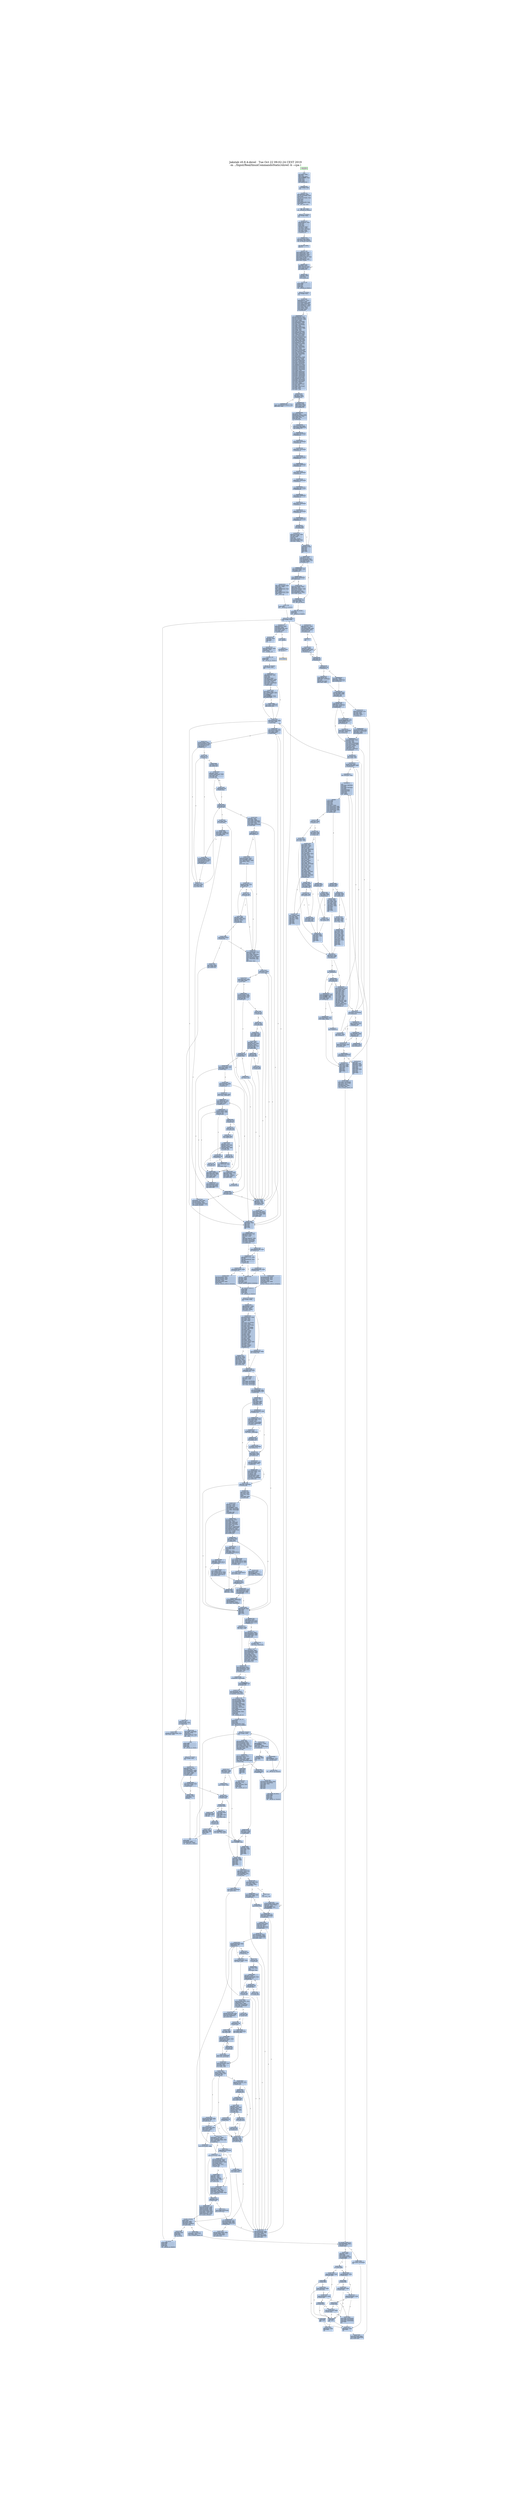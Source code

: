 digraph G {
node[shape=rectangle,style=filled,fillcolor=lightsteelblue,color=lightsteelblue]
bgcolor="transparent"
graph [label="Jakstab v0.8.4-devel   Tue Oct 22 09:02:24 CEST 2019\n-m ../Input/Real/linuxCommandsStatic/shred -b --cpa i", labelloc=t, fontsize=35, pad=30]
"0x08048730_0"[label="start\nxorl %ebp, %ebp\lpopl %esi\lmovl %esp, %ecx\landl $0xfffffff0, %esp\lpushl %eax\lpushl %esp\lpushl %edx\lcall 0x08048763\l"];
"0x08048740_0"[label="0x08048740\naddl $0xa38c0, %ebx\lleal -627552(%ebx), %eax\lpushl %eax\lleal -627712(%ebx), %eax\lpushl %eax\lpushl %ecx\lpushl %esi\lmovl $0x804ac8b, %eax\lpushl %eax\lcall __libc_start_main\l"];
"0x08048763_0"[label="0x08048763\nmovl (%esp), %ebx\lret\l"];
"0x08048770_0"[label="_dl_relocate_static_...\nrepz ret\l"];
"0x08048780_0"[label="__x86.get_pc_thunk.b...\nmovl (%esp), %ebx\lret\l"];
"0x0804b175_0"[label="__x86.get_pc_thunk.a...\nmovl (%esp), %eax\lret\l"];
"0x0804b179_0"[label="__x86.get_pc_thunk.c...\nmovl (%esp), %ecx\lret\l"];
"0x0804b17d_0"[label="__x86.get_pc_thunk.d...\nmovl (%esp), %edi\lret\l"];
"0x0804b7d1_0"[label="__x86.get_pc_thunk.d...\nmovl (%esp), %edx\lret\l"];
"0x0804c978_0"[label="__x86.get_pc_thunk.s...\nmovl (%esp), %esi\lret\l"];
"0x08051cf0_0"[label="__udivdi3\npushl %ebp\lpushl %edi\lpushl %esi\lpushl %ebx\lsubl $0x1c, %esp\lmovl 0x3c(%esp), %edx\lmovl 0x30(%esp), %ebp\lmovl 0x34(%esp), %esi\lmovl 0x38(%esp), %ebx\ltestl %edx, %edx\ljne 0x08051d40\l"];
"0x08051d0b_0"[label="0x08051d0b\ncmpl %esi, %ebx\lja 0x08051dd0\l"];
"0x08051d13_0"[label="0x08051d13\ntestl %ebx, %ebx\lmovl %ebx, %ecx\ljne 0x08051d24\l"];
"0x08051d19_0"[label="0x08051d19\nmovl $0x1, %eax\lxorl %edx, %edx\ldivl %ebx, %eax\lmovl %eax, %ecx\l"];
"0x08051d24_0"[label="0x08051d24\nxorl %edx, %edx\lmovl %esi, %eax\ldivl %ecx, %eax\lmovl %eax, %esi\lmovl %ebp, %eax\lmovl %esi, %edi\ldivl %ecx, %eax\lmovl %edi, %edx\laddl $0x1c, %esp\lpopl %ebx\lpopl %esi\lpopl %edi\lpopl %ebp\lret\l"];
"0x08051d40_0"[label="0x08051d40\ncmpl %esi, %edx\lja 0x08051dc0\l"];
"0x08051d44_0"[label="0x08051d44\nbsrl %edx, %edi\lxorl $0x1f, %edi\lje 0x08051de8\l"];
"0x08051d50_0"[label="0x08051d50\nmovl %edi, %ecx\lmovl $0x20, %eax\lsubl %edi, %eax\lshll %cl, %edx\lmovl %edx, 0x8(%esp)\lmovl %eax, %ecx\lmovl %ebx, %edx\lshrl %cl, %edx\lmovl 0x8(%esp), %ecx\lorl %edx, %ecx\lmovl %esi, %edx\lmovl %ecx, 0x8(%esp)\lmovl %edi, %ecx\lshll %cl, %ebx\lmovl %eax, %ecx\lshrl %cl, %edx\lmovl %edi, %ecx\lmovl %ebx, 0xc(%esp)\lshll %cl, %esi\lmovl %ebp, %ebx\lmovl %eax, %ecx\lshrl %cl, %ebx\lorl %ebx, %esi\lmovl %esi, %eax\ldivl 0x8(%esp), %eax\lmovl %edx, %esi\lmovl %eax, %ebx\lmull 0xc(%esp), %eax\lcmpl %edx, %esi\ljb 0x08051da7\l"];
"0x08051d9b_0"[label="0x08051d9b\nmovl %edi, %ecx\lshll %cl, %ebp\lcmpl %eax, %ebp\ljae 0x08051e00\l"];
"0x08051da3_0"[label="0x08051da3\ncmpl %edx, %esi\ljne 0x08051e00\l"];
"0x08051da7_0"[label="0x08051da7\nleal -1(%ebx), %eax\lxorl %edi, %edi\lmovl %edi, %edx\laddl $0x1c, %esp\lpopl %ebx\lpopl %esi\lpopl %edi\lpopl %ebp\lret\l"];
"0x08051dc0_0"[label="0x08051dc0\nxorl %edi, %edi\lxorl %eax, %eax\l"];
"0x08051dc4_0"[label="0x08051dc4\nmovl %edi, %edx\laddl $0x1c, %esp\lpopl %ebx\lpopl %esi\lpopl %edi\lpopl %ebp\lret\l"];
"0x08051dd0_0"[label="0x08051dd0\nxorl %edi, %edi\lmovl %ebp, %eax\lmovl %esi, %edx\ldivl %ebx, %eax\lmovl %edi, %edx\laddl $0x1c, %esp\lpopl %ebx\lpopl %esi\lpopl %edi\lpopl %ebp\lret\l"];
"0x08051de8_0"[label="0x08051de8\ncmpl %esi, %edx\ljb 0x08051df2\l"];
"0x08051dec_0"[label="0x08051dec\nxorl %eax, %eax\lcmpl %ebp, %ebx\lja 0x08051dc4\l"];
"0x08051df2_0"[label="0x08051df2\nmovl $0x1, %eax\ljmp 0x08051dc4\l"];
"0x08051e00_0"[label="0x08051e00\nmovl %ebx, %eax\lxorl %edi, %edi\ljmp 0x08051dc4\l"];
"0x08051f30_0"[label="get_common_indeces.c...\npushl %ebp\lpushl %edi\lpushl %esi\lpushl %ebx\lcall __x86.get_pc_thunk.bp\l"];
"0x08051f39_0"[label="0x08051f39\naddl $0x9a0c7, %ebp\lsubl $0x108, %esp\ltestl %eax, %eax\lmovl %ecx, (%esp)\lje 0x08052118\l"];
"0x08051f50_0"[label="0x08051f50\nmovl $0x80edc40, %ebp\lmovl %eax, %esi\lmovl %edx, %edi\lmovl $0x1, %eax\lcpuid \lmovl %edx, 0x14(%ebp)\lmovl %eax, %edx\lmovl %ecx, 0x10(%ebp)\lshrl $0x8, %edx\lmovl %ebx, 0xc(%ebp)\lmovl %eax, 0x8(%ebp)\landl $0xf, %edx\lmovl (%esp), %ecx\lmovl %edx, (%esi)\lmovl %eax, %edx\lshrl $0x4, %edx\landl $0xf, %edx\lmovl %edx, (%edi)\lmovl %eax, %edx\lshrl $0xc, %edx\landl $0xf0, %edx\lmovl %edx, (%ecx)\lmovl 0x11c(%esp), %edx\lmovl %eax, %ecx\landl $0xf, %ecx\lmovl %ecx, (%edx)\lcmpl $0xf, (%esi)\lje 0x08052101\l"];
"0x08051fa8_0"[label="0x08051fa8\ncmpl $0x6, 0x4(%ebp)\ljle 0x08051fc3\l"];
"0x08051fae_0"[label="0x08051fae\nmovl $0x7, %eax\lxorl %ecx, %ecx\lcpuid \lmovl %eax, 0x18(%ebp)\lmovl %ebx, 0x1c(%ebp)\lmovl %ecx, 0x20(%ebp)\lmovl %edx, 0x24(%ebp)\l"];
"0x08051fc3_0"[label="0x08051fc3\nmovl 0x10(%ebp), %ebx\ltestl $0x8000000, %ebx\lje 0x080520f6\l"];
"0x08051fd2_0"[label="0x08051fd2\nxorl %ecx, %ecx\llgdt %ax\lmovl %eax, %edx\landl $0x6, %edx\lcmpl $0x6, %edx\lje 0x08052123\l"];
"0x08051fe5_0"[label="0x08051fe5\ncmpl $0xc, 0x4(%ebp)\ljle 0x080520f6\l"];
"0x08051fef_0"[label="0x08051fef\nmovl $0xd, %esi\lxorl %ecx, %ecx\lmovl %esi, %eax\lcpuid \ltestl %ebx, %ebx\lje 0x080520f6\l"];
"0x08052002_0"[label="0x08052002\naddl $0x7f, %ebx\lmovl %esi, %eax\lmovl $0x1, %ecx\landl $0xffffffc0, %ebx\lmovl %ebx, 0x40(%ebp)\lmovl %ebx, 0x44(%ebp)\lcpuid \ltestb $0x2, %al\lje 0x080520f6\l"];
"0x0805201f_0"[label="0x0805201f\nleal 0x8(%esp), %ecx\lmovl $0x3, %eax\lmovl %ebp, 0x4(%esp)\lmovl $0x0, 0x8(%esp)\lmovl $0xa0, 0xc(%esp)\lmovl $0x2, %esi\lmovl $0x240, 0x10(%esp)\lmovl $0xa0, 0x88(%esp)\lleal 0x88(%esp), %edi\lmovl $0x100, 0x8c(%esp)\lmovl %ecx, (%esp)\lmovl %eax, %ebp\ljmp 0x080520ac\l"];
"0x08052070_0"[label="0x08052070\nmovl $0xd, %eax\lmovl %esi, %ecx\lcpuid \lcmpl $0x2, %esi\lmovl %eax, (%edi,%esi,4)\lje 0x080520a6\l"];
"0x08052081_0"[label="0x08052081\nmovl (%esp), %ebx\lmovl -4(%edi,%esi,4), %eax\laddl -4(%ebx,%esi,4), %eax\landl $0x2, %ecx\lje 0x0805218e\l"];
"0x08052095_0"[label="0x08052095\nmovl (%esp), %ecx\laddl $0x3f, %eax\landl $0xffffffc0, %eax\lmovl %eax, (%ecx,%esi,4)\l"];
"0x080520a1_0"[label="0x080520a1\ncmpl $0x20, %ebp\lje 0x080520d2\l"];
"0x080520a6_0"[label="0x080520a6\naddl $0x1, %esi\laddl $0x1, %ebp\l"];
"0x080520ac_0"[label="0x080520ac\nmovl $0xee, %eax\lbtl %esi, %eax\ljb 0x08052070\l"];
"0x080520b6_0"[label="0x080520b6\ncmpl $0x2, %esi\lmovl $0x0, (%edi,%esi,4)\lje 0x080520a6\l"];
"0x080520c2_0"[label="0x080520c2\nmovl (%esp), %ebx\lmovl -4(%edi,%esi,4), %eax\laddl -4(%ebx,%esi,4), %eax\lmovl %eax, (%ebx,%esi,4)\ljmp 0x080520a1\l"];
"0x080520d2_0"[label="0x080520d2\nmovl 0x104(%esp), %eax\laddl 0x84(%esp), %eax\lmovl 0x4(%esp), %ebp\lje 0x080520f6\l"];
"0x080520e6_0"[label="0x080520e6\norl $0x400000, 0x48(%ebp)\laddl $0x7f, %eax\landl $0xffffffc0, %eax\lmovl %eax, 0x40(%ebp)\l"];
"0x080520f6_0"[label="0x080520f6\naddl $0x108, %esp\lpopl %ebx\lpopl %esi\lpopl %edi\lpopl %ebp\lret\l"];
"0x08052101_0"[label="0x08052101\nshrl $0x14, %eax\lmovzbl %al, %eax\laddl $0xf, %eax\lmovl %eax, (%esi)\lmovl (%esp), %eax\lmovl (%eax), %eax\laddl %eax, (%edi)\ljmp 0x08051fa8\l"];
"0x08052118_0"[label="0x08052118\nmovl $0x80edc40, %ebp\ljmp 0x08051fa8\l"];
"0x08052123_0"[label="0x08052123\ntestl $0x10000000, %ebx\lje 0x0805214a\l"];
"0x0805212b_0"[label="0x0805212b\nmovl 0x48(%ebp), %edx\lmovl %edx, %ecx\lorl $0x40, %ecx\ltestb $0x20, 0x1c(%ebp)\lmovl %ecx, 0x48(%ebp)\lje 0x08052145\l"];
"0x0805213c_0"[label="0x0805213c\norl $0x440, %edx\lmovl %edx, 0x48(%ebp)\l"];
"0x08052145_0"[label="0x08052145\nandb $0x10, %bh\ljne 0x08052185\l"];
"0x0805214a_0"[label="0x0805214a\nandl $0xe0, %eax\lcmpl $0xe0, %eax\ljne 0x08051fe5\l"];
"0x0805215a_0"[label="0x0805215a\nmovl 0x1c(%ebp), %edx\ltestl $0x10000, %edx\lje 0x08051fe5\l"];
"0x08052169_0"[label="0x08052169\nmovl 0x48(%ebp), %eax\lmovl %eax, %ecx\lorb $0x10, %ah\lorb $0x30, %ch\landl $0x20000, %edx\lcmovnel %ecx, %eax\lmovl %eax, 0x48(%ebp)\ljmp 0x08051fe5\l"];
"0x08052185_0"[label="0x08052185\norl $0x80, 0x48(%ebp)\ljmp 0x0805214a\l"];
"0x0805218e_0"[label="0x0805218e\nmovl %eax, (%ebx,%esi,4)\ljmp 0x080520a1\l"];
"0x080521a0_0"[label="__libc_start_main\ncall __x86.get_pc_thunk.ax\l"];
"0x080521a5_0"[label="0x080521a5\naddl $0x99e5b, %eax\lpushl %edi\lpushl %esi\lpushl %ebx\lsubl $0x70, %esp\lmovl $0x0, %edx\lmovl %eax, 0xc(%esp)\lxorl %eax, %eax\ltestl %edx, %edx\lje 0x080521c9\l"];
"0x080521c9_0"[label="0x080521c9\nmovl 0xc(%esp), %edi\lmovl %eax, 0xe10(%edi)\lcall _dl_relocate_static_pie\l"];
"0x080521d8_0"[label="0x080521d8\nmovl 0x88(%esp), %eax\lmovl 0x84(%esp), %esi\lmovl $0x80edc04, %edx\lmovl 0x98(%esp), %ecx\lleal 0x4(%eax,%esi,4), %eax\lmovl %eax, (%edx)\lmovl $0x80ebec8, %edx\lmovl %ecx, (%edx)\l"];
"0x08052201_0"[label="0x08052201\naddl $0x4, %eax\lmovl -4(%eax), %edx\ltestl %edx, %edx\ljne 0x08052201\l"];
"0x0805220b_0"[label="0x0805220b\nsubl $0xc, %esp\lpushl %eax\lcall _dl_aux_init\l"];
"0x08052214_0"[label="0x08052214\naddl $0x10, %esp\lmovl 0xc(%esp), %esi\lmovl $0x80ee250, %eax\lcmpl $0x0, (%eax)\ljne 0x08052252\l"];
"0x08052226_0"[label="0x08052226\nmovl $0x8048000, %edx\ltestl %edx, %edx\lje 0x08052252\l"];
"0x08052230_0"[label="0x08052230\ncmpw $0x20, 0x2a(%edx)\ljne 0x08052624\l"];
"0x0805223b_0"[label="0x0805223b\nmovl 0x1c(%edx), %ecx\laddl %edx, %ecx\lmovzwl 0x2c(%edx), %edx\lmovl %ecx, (%eax)\lmovl 0xc(%esp), %eax\lmovl $0x80ee270, %eax\lmovl %edx, (%eax)\l"];
"0x08052252_0"[label="0x08052252\nmovl 0xc(%esp), %esi\lmovl %esi, %ebx\lcall __libc_init_secure\l"];
"0x0805225d_0"[label="0x0805225d\nmovl $0x80edc04, %eax\lsubl $0xc, %esp\lpushl (%eax)\lcall __tunables_init\l"];
"0x0805226d_0"[label="0x0805226d\nmovl $0x80edc40, %esi\laddl $0x10, %esp\lxorl %eax, %eax\lcpuid \lcmpl $0x756e6547, %ebx\lmovl $0x0, 0x1c(%esp)\lmovl $0x0, 0x20(%esp)\lmovl %eax, 0x4(%esi)\ljne 0x0805255f\l"];
"0x08052299_0"[label="0x08052299\ncmpl $0x6c65746e, %ecx\ljne 0x0805255f\l"];
"0x080522a5_0"[label="0x080522a5\ncmpl $0x49656e69, %edx\lje 0x080526eb\l"];
"0x080522b1_0"[label="0x080522b1\nsubl $0xc, %esp\lxorl %eax, %eax\lxorl %ecx, %ecx\lpushl $0x0\lxorl %edx, %edx\lcall get_common_indeces.constprop.1\l"];
"0x080522c1_0"[label="0x080522c1\naddl $0x10, %esp\lmovl $0x3, %eax\l"];
"0x080522c9_0"[label="0x080522c9\nmovl 0xc(%esp), %ecx\lmovl $0x80edc40, %edx\lmovl 0x14(%edx), %ecx\ltestb $0x1, %ch\lje 0x080522e2\l"];
"0x080522db_0"[label="0x080522db\norl $0x4000, 0x48(%edx)\l"];
"0x080522e2_0"[label="0x080522e2\nandb $0xffffff80, %ch\lje 0x080522f8\l"];
"0x080522e7_0"[label="0x080522e7\nmovl 0xc(%esp), %ecx\lmovl $0x80edc40, %edx\lorl $0x8000, 0x48(%edx)\l"];
"0x080522f8_0"[label="0x080522f8\nmovl 0xc(%esp), %edi\lmovl 0x1c(%esp), %edx\lmovl $0x80edc40, %esi\lmovl %edi, %ebx\lmovl %edx, 0x38(%esi)\lmovl 0x20(%esp), %edx\lmovl %eax, (%esi)\lmovl %edx, 0x3c(%esi)\lpushl %eax\lleal -438864(%edi), %eax\lpushl %eax\lleal 0x3c(%esp), %eax\lpushl %eax\lpushl $0x0\lcall __tunable_get_val\l"];
"0x08052328_0"[label="0x08052328\naddl $0xc, %esp\lpushl $0x0\lleal 0x40(%esp), %eax\lpushl %eax\lpushl $0xb\lcall __tunable_get_val\l"];
"0x0805255f_0"[label="0x0805255f\ncmpl $0x68747541, %ebx\lsete %bl\lcmpl $0x444d4163, %ecx\lsete %al\ltestb %al, %bl\lje 0x080522b1\l"];
"0x08052579_0"[label="0x08052579\ncmpl $0x69746e65, %edx\ljne 0x080522b1\l"];
"0x08052585_0"[label="0x08052585\nleal 0x2c(%esp), %ecx\lleal 0x20(%esp), %edx\lleal 0x1c(%esp), %eax\lsubl $0xc, %esp\lleal 0x3c(%esp), %ebx\lpushl %ebx\lcall get_common_indeces.constprop.1\l"];
"0x08052624_0"[label="0x08052624\nleal -198772(%esi), %eax\lmovl %esi, %ebx\lpushl %eax\lleal -198956(%esi), %eax\lpushl $0xb4\lpushl %eax\lleal -198900(%esi), %eax\lpushl %eax\lcall __assert_fail\l"];
"0x080526eb_0"[label="0x080526eb\nleal 0x20(%esp), %edx\lleal 0x24(%esp), %ecx\lleal 0x1c(%esp), %eax\lsubl $0xc, %esp\lleal 0x34(%esp), %ebx\lpushl %ebx\lcall get_common_indeces.constprop.1\l"];
"0x08052704_0"[label="0x08052704\naddl $0x10, %esp\lmovl 0x48(%esi), %edx\lcmpl $0x6, 0x1c(%esp)\lje 0x08052757\l"];
"0x08052711_0"[label="0x08052711\nmovl 0xc(%esp), %eax\lmovl $0x80edc40, %edx\lmovl 0x48(%edx), %eax\ltestb $0x4, %ah\lje 0x08052729\l"];
"0x08052723_0"[label="0x08052723\norb $0x8, %ah\lmovl %eax, 0x48(%edx)\l"];
"0x08052729_0"[label="0x08052729\nmovl 0xc(%esp), %eax\lmovl $0x80edc40, %edx\lmovl 0x48(%edx), %eax\lmovl %eax, %ecx\lorl $0x20000, %eax\lorl $0x100000, %ecx\ltestb $0x8, 0x1f(%edx)\lcmovel %ecx, %eax\lmovl %eax, 0x48(%edx)\lmovl $0x1, %eax\ljmp 0x080522c9\l"];
"0x080528a2_0"[label="__x86.get_pc_thunk.b...\nmovl (%esp), %ebp\lret\l"];
"0x080554e0_0"[label="__assert_fail\npushl %ebx\lcall __x86.get_pc_thunk.bx\l"];
"0x0807d370_0"[label="__sbrk\npushl %ebp\lpushl %edi\lpushl %esi\lpushl %ebx\lcall __x86.get_pc_thunk.si\l"];
"0x0807d379_0"[label="0x0807d379\naddl $0x6ec87, %esi\lsubl $0xc, %esp\lmovl $0x80edcec, %ebp\lmovl 0x20(%esp), %edi\lmovl (%ebp), %ebx\ltestl %ebx, %ebx\lje 0x0807d39d\l"];
"0x0807d393_0"[label="0x0807d393\nmovl 0xe10(%esi), %eax\ltestl %eax, %eax\lje 0x0807d3b1\l"];
"0x0807d39d_0"[label="0x0807d39d\nsubl $0xc, %esp\lpushl $0x0\lcall brk\l"];
"0x0807d3a7_0"[label="0x0807d3a7\naddl $0x10, %esp\ltestl %eax, %eax\ljs 0x0807d3d0\l"];
"0x0807d3ae_0"[label="0x0807d3ae\nmovl (%ebp), %ebx\l"];
"0x0807d3b1_0"[label="0x0807d3b1\ncmpl $0x0, %edi\lje 0x0807d3d5\l"];
"0x0807d3b6_0"[label="0x0807d3b6\njle 0x0807d400\l"];
"0x0807d3b8_0"[label="0x0807d3b8\nmovl %ebx, %eax\laddl %edi, %eax\lsetb %al\l"];
"0x0807d3bf_0"[label="0x0807d3bf\ntestb %al, %al\lje 0x0807d3e0\l"];
"0x0807d3c3_0"[label="0x0807d3c3\nmovl $0xffffffe0, %eax\lmovl $0xc, %gs:(%eax)\l"];
"0x0807d3d0_0"[label="0x0807d3d0\nmovl $0xffffffff, %ebx\l"];
"0x0807d3d5_0"[label="0x0807d3d5\naddl $0xc, %esp\lmovl %ebx, %eax\lpopl %ebx\lpopl %esi\lpopl %edi\lpopl %ebp\lret\l"];
"0x0807d3e0_0"[label="0x0807d3e0\nsubl $0xc, %esp\laddl %ebx, %edi\lpushl %edi\lcall brk\l"];
"0x0807d3eb_0"[label="0x0807d3eb\naddl $0x10, %esp\ltestl %eax, %eax\ljs 0x0807d3d0\l"];
"0x0807d3f2_0"[label="0x0807d3f2\naddl $0xc, %esp\lmovl %ebx, %eax\lpopl %ebx\lpopl %esi\lpopl %edi\lpopl %ebp\lret\l"];
"0x0807d400_0"[label="0x0807d400\nmovl %edi, %eax\lnegl %eax\lcmpl %ebx, %eax\lseta %al\ljmp 0x0807d3bf\l"];
"0x0807f940_0"[label="do_tunable_update_va...\nmovl 0x4(%eax), %ecx\lcmpl $0x3, %ecx\lje 0x0807f990\l"];
"0x0807f948_0"[label="0x0807f948\ncmpl $0x1, %ecx\lpushl %ebx\lmovl (%edx), %ebx\lmovl 0x4(%edx), %edx\lje 0x0807f968\l"];
"0x0807f953_0"[label="0x0807f953\njae 0x0807f968\l"];
"0x0807f955_0"[label="0x0807f955\ncmpl 0xc(%eax), %edx\ljle 0x0807f998\l"];
"0x0807f95a_0"[label="0x0807f95a\ncmpl 0x14(%eax), %edx\ljl 0x0807f980\l"];
"0x0807f95f_0"[label="0x0807f95f\njle 0x0807f97b\l"];
"0x0807f961_0"[label="0x0807f961\npopl %ebx\lret\l"];
"0x0807f968_0"[label="0x0807f968\ncmpl 0xc(%eax), %edx\lja 0x0807f974\l"];
"0x0807f96d_0"[label="0x0807f96d\njb 0x0807f961\l"];
"0x0807f96f_0"[label="0x0807f96f\ncmpl 0x8(%eax), %ebx\ljb 0x0807f961\l"];
"0x0807f974_0"[label="0x0807f974\ncmpl 0x14(%eax), %edx\ljb 0x0807f980\l"];
"0x0807f979_0"[label="0x0807f979\nja 0x0807f961\l"];
"0x0807f97b_0"[label="0x0807f97b\ncmpl 0x10(%eax), %ebx\lja 0x0807f961\l"];
"0x0807f980_0"[label="0x0807f980\nmovl %ebx, 0x18(%eax)\lmovl %edx, 0x1c(%eax)\lmovb $0x1, 0x20(%eax)\lpopl %ebx\lret\l"];
"0x0807f990_0"[label="0x0807f990\nmovl %edx, 0x18(%eax)\lret\l"];
"0x0807f998_0"[label="0x0807f998\njl 0x0807f961\l"];
"0x0807f99a_0"[label="0x0807f99a\ncmpl 0x8(%eax), %ebx\ljae 0x0807f95a\l"];
"0x0807f99f_0"[label="0x0807f99f\npopl %ebx\lret\l"];
"0x0807f9b0_0"[label="tunable_initialize\npushl %ebx\lmovl %eax, %ebx\lsubl $0x18, %esp\lcmpl $0x3, 0x4(%eax)\ljne 0x0807f9d0\l"];
"0x0807f9bc_0"[label="0x0807f9bc\nmovb $0x1, 0x20(%eax)\lmovl %ebx, %eax\lcall do_tunable_update_val\l"];
"0x0807f9c7_0"[label="0x0807f9c7\naddl $0x18, %esp\lpopl %ebx\lret\l"];
"0x0807f9d0_0"[label="0x0807f9d0\nsubl $0x8, %esp\lpushl $0x0\lpushl %edx\lcall _dl_strtoul\l"];
"0x0807f9db_0"[label="0x0807f9db\nmovl %eax, 0x18(%esp)\lmovl %edx, 0x1c(%esp)\laddl $0x10, %esp\lleal 0x8(%esp), %edx\lmovl %ebx, %eax\lcall do_tunable_update_val\l"];
"0x0807f9f1_0"[label="0x0807f9f1\naddl $0x18, %esp\lpopl %ebx\lret\l"];
"0x0807fa20_0"[label="__tunables_init\npushl %ebp\lpushl %edi\lcall __x86.get_pc_thunk.di\l"];
"0x0807fa27_0"[label="0x0807fa27\naddl $0x6c5d9, %edi\lpushl %esi\lpushl %ebx\lsubl $0x3c, %esp\lmovl $0x80ebecc, %eax\lmovl %edi, 0xc(%esp)\lmovl (%eax), %esi\lmovl %eax, 0x18(%esp)\ltestl %esi, %esi\lje 0x0807fa60\l"];
"0x0807fa46_0"[label="0x0807fa46\nmovl $0x21, %eax\lleal -185865(%edi), %ebx\lxorl %ecx, %ecx\lint $0xffffff80\lcmpl $0xfffff000, %eax\ljbe 0x0807fd6b\l"];
"0x0807fa60_0"[label="0x0807fa60\nmovl 0x50(%esp), %eax\ltestl %eax, %eax\lje 0x0807fb9f\l"];
"0x0807fa6c_0"[label="0x0807fa6c\nmovl 0x50(%esp), %eax\lmovl (%eax), %ebp\ltestl %ebp, %ebp\lje 0x0807fb9f\l"];
"0x0807fa7a_0"[label="0x0807fa7a\nmovzbl (%ebp), %ecx\lmovl 0x50(%esp), %eax\lleal 0x4(%eax), %ebx\lcmpb $0x3d, %cl\lje 0x0807fc12\l"];
"0x0807fa8e_0"[label="0x0807fa8e\ntestb %cl, %cl\lje 0x0807fc12\l"];
"0x0807fa96_0"[label="0x0807fa96\nxorl %eax, %eax\ljmp 0x0807faa5\l"];
"0x0807faa0_0"[label="0x0807faa0\ncmpb $0x3d, %dl\lje 0x0807fab3\l"];
"0x0807faa5_0"[label="0x0807faa5\naddl $0x1, %eax\lmovzbl (%ebp,%eax), %edx\lmovl %eax, %esi\ltestb %dl, %dl\ljne 0x0807faa0\l"];
"0x0807fab3_0"[label="0x0807fab3\ntestb %dl, %dl\lje 0x0807fbf0\l"];
"0x0807fabb_0"[label="0x0807fabb\naddl $0x1, %esi\ltestl %ebx, %ebx\lmovl %ebx, 0x8(%esp)\lleal (%ebp,%esi), %eax\lmovl %ecx, %edi\lmovl %eax, 0x14(%esp)\lje 0x0807fb9f\l"];
"0x0807fad4_0"[label="0x0807fad4\ncmpb $0x47, %cl\ljne 0x0807fb11\l"];
"0x0807fad9_0"[label="0x0807fad9\nmovl 0xc(%esp), %ecx\lleal 0x1(%ebp), %eax\lleal -185879(%ecx), %ebx\lmovl $0x4c, %ecx\lnop \lleal (%esi), %esi\l"];
"0x0807faf0_0"[label="0x0807faf0\nmovzbl (%eax), %edx\ltestb %dl, %dl\lje 0x0807fb11\l"];
"0x0807faf7_0"[label="0x0807faf7\ncmpb %cl, %dl\ljne 0x0807fb11\l"];
"0x0807fafb_0"[label="0x0807fafb\naddl $0x1, %ebx\lmovzbl (%ebx), %ecx\laddl $0x1, %eax\ltestb %cl, %cl\ljne 0x0807faf0\l"];
"0x0807fb08_0"[label="0x0807fb08\ncmpb $0x3d, (%eax)\lje 0x0807fc9f\l"];
"0x0807fb11_0"[label="0x0807fb11\nmovl 0x18(%esp), %eax\lxorl %edi, %edi\lmovl %ebp, 0x4(%esp)\lmovl (%eax), %eax\lmovl %eax, 0x10(%esp)\lmovl 0xc(%esp), %eax\lleal -1344(%eax), %esi\lnop \lleal (%esi), %esi\l"];
"0x0807fb30_0"[label="0x0807fb30\ncmpb $0x0, (%esi)\ljne 0x0807fb80\l"];
"0x0807fb35_0"[label="0x0807fb35\nmovl 0x8(%esi), %ebp\ltestl %ebp, %ebp\lje 0x0807fb80\l"];
"0x0807fb3c_0"[label="0x0807fb3c\nmovzbl (%ebp), %edx\lmovl 0x4(%esp), %ebx\lmovzbl (%ebx), %eax\ltestb %dl, %dl\lje 0x0807fb78\l"];
"0x0807fb4b_0"[label="0x0807fb4b\ntestb %al, %al\lje 0x0807fb80\l"];
"0x0807fb4f_0"[label="0x0807fb4f\ncmpb %al, %dl\ljne 0x0807fb80\l"];
"0x0807fb53_0"[label="0x0807fb53\nmovl %ebp, %ecx\lmovl %ebx, %edx\ljmp 0x0807fb68\l"];
"0x0807fb60_0"[label="0x0807fb60\ncmpb %al, %bl\ljne 0x0807fb80\l"];
"0x0807fb64_0"[label="0x0807fb64\ntestb %al, %al\lje 0x0807fb80\l"];
"0x0807fb68_0"[label="0x0807fb68\naddl $0x1, %ecx\lmovzbl (%ecx), %ebx\laddl $0x1, %edx\lmovzbl (%edx), %eax\ltestb %bl, %bl\ljne 0x0807fb60\l"];
"0x0807fb78_0"[label="0x0807fb78\ncmpb $0x3d, %al\lje 0x0807fbb0\l"];
"0x0807fb7c_0"[label="0x0807fb7c\nleal (%esi), %esi\l"];
"0x0807fb80_0"[label="0x0807fb80\naddl $0x1, %edi\laddl $0x2c, %esi\lcmpl $0x16, %edi\ljne 0x0807fb30\l"];
"0x0807fb8b_0"[label="0x0807fb8b\nmovl 0x8(%esp), %eax\lmovl %eax, 0x50(%esp)\lmovl 0x50(%esp), %eax\ltestl %eax, %eax\ljne 0x0807fa6c\l"];
"0x0807fb9f_0"[label="0x0807fb9f\naddl $0x3c, %esp\lpopl %ebx\lpopl %esi\lpopl %edi\lpopl %ebp\lret\l"];
"0x0807fbb0_0"[label="0x0807fbb0\nmovl 0x10(%esp), %edx\ltestl %edx, %edx\lje 0x0807fbc4\l"];
"0x0807fbb8_0"[label="0x0807fbb8\nmovl 0x4(%esi), %eax\ltestl %eax, %eax\lje 0x0807fc1b\l"];
"0x0807fbbf_0"[label="0x0807fbbf\ncmpl $0x2, %eax\ljne 0x0807fb80\l"];
"0x0807fbc4_0"[label="0x0807fbc4\nimull $0x2c, %edi, %eax\lmovl 0xc(%esp), %edi\lmovl 0x14(%esp), %edx\lleal -1376(%edi,%eax), %eax\lcall tunable_initialize\l"];
"0x0807fbdb_0"[label="0x0807fbdb\nmovl 0x8(%esp), %eax\lmovl %eax, 0x50(%esp)\ljmp 0x0807fa60\l"];
"0x0807fbf0_0"[label="0x0807fbf0\ntestl %ebx, %ebx\lje 0x0807fb9f\l"];
"0x0807fbf4_0"[label="0x0807fbf4\nmovl (%ebx), %ebp\lmovl %ebx, 0x50(%esp)\ltestl %ebp, %ebp\lje 0x0807fb9f\l"];
"0x0807fbfe_0"[label="0x0807fbfe\nmovzbl (%ebp), %ecx\lmovl 0x50(%esp), %eax\lleal 0x4(%eax), %ebx\lcmpb $0x3d, %cl\ljne 0x0807fa8e\l"];
"0x0807fc12_0"[label="0x0807fc12\nmovl %ecx, %edx\lxorl %esi, %esi\ljmp 0x0807fab3\l"];
"0x0807fc1b_0"[label="0x0807fc1b\nmovl 0x50(%esp), %eax\lmovl %eax, 0x8(%esp)\l"];
"0x0807fc23_0"[label="0x0807fc23\nmovl 0x8(%esp), %eax\lmovl (%eax), %eax\ltestl %eax, %eax\lje 0x0807fc74\l"];
"0x0807fc2d_0"[label="0x0807fc2d\nmovzbl (%ebp), %ecx\lmovzbl (%eax), %edx\ltestb %cl, %cl\lje 0x0807fc60\l"];
"0x0807fc38_0"[label="0x0807fc38\ntestb %dl, %dl\lje 0x0807fc65\l"];
"0x0807fc3c_0"[label="0x0807fc3c\ncmpb %dl, %cl\ljne 0x0807fc65\l"];
"0x0807fc40_0"[label="0x0807fc40\nmovl %ebp, %ecx\ljmp 0x0807fc50\l"];
"0x0807fc48_0"[label="0x0807fc48\ncmpb %dl, %bl\ljne 0x0807fc65\l"];
"0x0807fc4c_0"[label="0x0807fc4c\ntestb %dl, %dl\lje 0x0807fc65\l"];
"0x0807fc50_0"[label="0x0807fc50\naddl $0x1, %ecx\lmovzbl (%ecx), %ebx\laddl $0x1, %eax\lmovzbl (%eax), %edx\ltestb %bl, %bl\ljne 0x0807fc48\l"];
"0x0807fc60_0"[label="0x0807fc60\ncmpb $0x3d, %dl\lje 0x0807fc84\l"];
"0x0807fc65_0"[label="0x0807fc65\naddl $0x4, 0x8(%esp)\lmovl 0x8(%esp), %eax\lmovl (%eax), %eax\ltestl %eax, %eax\ljne 0x0807fc2d\l"];
"0x0807fc74_0"[label="0x0807fc74\nmovl 0x50(%esp), %ecx\lmovl 0x4(%esi), %eax\lmovl %ecx, 0x8(%esp)\ljmp 0x0807fbbf\l"];
"0x0807fc84_0"[label="0x0807fc84\nmovl 0x8(%esp), %eax\lnop \lleal (%esi), %esi\l"];
"0x0807fc90_0"[label="0x0807fc90\nmovl 0x4(%eax), %edx\laddl $0x4, %eax\lmovl %edx, -4(%eax)\ltestl %edx, %edx\ljne 0x0807fc90\l"];
"0x0807fc9d_0"[label="0x0807fc9d\njmp 0x0807fc23\l"];
"0x0807fc9f_0"[label="0x0807fc9f\nxorl %edx, %edx\lmovl %edi, %ecx\ljmp 0x0807fcaf\l"];
"0x0807fca8_0"[label="0x0807fca8\nmovzbl 0x1(%ebp,%edx), %ecx\lmovl %eax, %edx\l"];
"0x0807fcaf_0"[label="0x0807fcaf\ntestb %cl, %cl\lleal 0x1(%edx), %eax\ljne 0x0807fca8\l"];
"0x0807fcb6_0"[label="0x0807fcb6\nmovl %edx, 0x4(%esp)\lsubl $0xc, %esp\lpushl %eax\lmovl 0x1c(%esp), %ebx\lcall __sbrk\l"];
"0x0807fcc7_0"[label="0x0807fcc7\nmovl %eax, 0x34(%esp)\laddl $0x10, %esp\lcmpl $0xffffffff, %eax\lmovl %eax, %ecx\lje 0x0807ff30\l"];
"0x0807fcd9_0"[label="0x0807fcd9\nmovl 0x4(%esp), %edx\ltestl %edx, %edx\lleal -1(%edx), %eax\lje 0x0807ff16\l"];
"0x0807fce8_0"[label="0x0807fce8\nnop \lleal (%esi), %esi\l"];
"0x0807fcf0_0"[label="0x0807fcf0\nmovzbl (%ebp,%eax), %edx\lmovb %dl, (%ecx,%eax)\lsubl $0x1, %eax\lcmpl $0xffffffff, %eax\ljne 0x0807fcf0\l"];
"0x0807fd00_0"[label="0x0807fd00\naddl 0x24(%esp), %esi\lmovl %esi, 0x2c(%esp)\lje 0x0807fd54\l"];
"0x0807fd0a_0"[label="0x0807fd0a\nmovzbl (%esi), %eax\lmovl %esi, %ebp\ltestb %al, %al\lmovb %al, 0x4(%esp)\lje 0x0807fd54\l"];
"0x0807fd17_0"[label="0x0807fd17\nmovl 0xc(%esp), %eax\lleal -1376(%eax), %eax\lmovl %eax, 0x28(%esp)\lleal (%esi), %esi\l"];
"0x0807fd28_0"[label="0x0807fd28\nmovzbl 0x4(%esp), %eax\lcmpb $0x3d, %al\lje 0x0807fd7a\l"];
"0x0807fd31_0"[label="0x0807fd31\ncmpb $0x3a, %al\lje 0x0807fd7a\l"];
"0x0807fd35_0"[label="0x0807fd35\ntestb %al, %al\lje 0x0807fd54\l"];
"0x0807fd39_0"[label="0x0807fd39\nxorl %edx, %edx\lnop \lleal (%esi), %esi\l"];
"0x0807fd40_0"[label="0x0807fd40\naddl $0x1, %edx\lmovzbl (%ebp,%edx), %eax\lcmpb $0x3d, %al\lje 0x0807fd81\l"];
"0x0807fd4c_0"[label="0x0807fd4c\ncmpb $0x3a, %al\lje 0x0807fd81\l"];
"0x0807fd50_0"[label="0x0807fd50\ntestb %al, %al\ljne 0x0807fd40\l"];
"0x0807fd54_0"[label="0x0807fd54\nmovl 0x50(%esp), %eax\lmovl 0x24(%esp), %edi\lmovl %edi, (%eax)\lmovl 0x8(%esp), %eax\lmovl %eax, 0x50(%esp)\ljmp 0x0807fa60\l"];
"0x0807fd6b_0"[label="0x0807fd6b\nmovl $0x2, -416(%edi)\ljmp 0x0807fa60\l"];
"0x0807fd7a_0"[label="0x0807fd7a\nmovzbl 0x4(%esp), %eax\lxorl %edx, %edx\l"];
"0x0807fd81_0"[label="0x0807fd81\ntestb %al, %al\lje 0x0807fd54\l"];
"0x0807fd85_0"[label="0x0807fd85\nleal 0x1(%ebp,%edx), %ecx\lcmpb $0x3a, %al\lmovzbl (%ecx), %ebx\lmovl %ecx, 0x10(%esp)\lmovb %bl, 0x1f(%esp)\lje 0x0807fe80\l"];
"0x0807fd9c_0"[label="0x0807fd9c\ntestb %bl, %bl\lje 0x0807febf\l"];
"0x0807fda4_0"[label="0x0807fda4\ncmpb $0x3a, %bl\lje 0x0807febf\l"];
"0x0807fdad_0"[label="0x0807fdad\nxorl %eax, %eax\ljmp 0x0807fdbc\l"];
"0x0807fdb8_0"[label="0x0807fdb8\ntestb %dl, %dl\lje 0x0807fdc8\l"];
"0x0807fdbc_0"[label="0x0807fdbc\naddl $0x1, %eax\lmovzbl (%ecx,%eax), %edx\lcmpb $0x3a, %dl\ljne 0x0807fdb8\l"];
"0x0807fdc8_0"[label="0x0807fdc8\nmovl %eax, 0x20(%esp)\lmovb %dl, 0x1f(%esp)\l"];
"0x0807fdd0_0"[label="0x0807fdd0\nmovl 0x28(%esp), %edi\lxorl %esi, %esi\lleal (%esi), %esi\lleal (%edi), %edi\l"];
"0x0807fde0_0"[label="0x0807fde0\nmovl (%edi), %eax\lmovzbl (%eax), %edx\ltestb %dl, %dl\lje 0x0807fe4b\l"];
"0x0807fde9_0"[label="0x0807fde9\nmovzbl 0x4(%esp), %ecx\ltestb %cl, %cl\lje 0x0807fe1d\l"];
"0x0807fdf2_0"[label="0x0807fdf2\ncmpb %cl, %dl\ljne 0x0807fe1d\l"];
"0x0807fdf6_0"[label="0x0807fdf6\nmovl %ebp, %edx\ljmp 0x0807fe08\l"];
"0x0807fe00_0"[label="0x0807fe00\ncmpb %bl, %cl\ljne 0x0807fe1d\l"];
"0x0807fe04_0"[label="0x0807fe04\ntestb %bl, %bl\lje 0x0807fe1d\l"];
"0x0807fe08_0"[label="0x0807fe08\naddl $0x1, %eax\lmovzbl (%eax), %ecx\laddl $0x1, %edx\lmovzbl (%edx), %ebx\ltestb %cl, %cl\ljne 0x0807fe00\l"];
"0x0807fe18_0"[label="0x0807fe18\ncmpb $0x3d, %bl\lje 0x0807fe55\l"];
"0x0807fe1d_0"[label="0x0807fe1d\naddl $0x1, %esi\laddl $0x2c, %edi\lcmpl $0x16, %esi\ljne 0x0807fde0\l"];
"0x0807fe28_0"[label="0x0807fe28\nmovl 0x10(%esp), %eax\lmovl 0x20(%esp), %edi\lcmpb $0x0, (%eax,%edi)\lje 0x0807fd54\l"];
"0x0807fe3a_0"[label="0x0807fe3a\nleal 0x1(%eax,%edi), %ebp\lmovzbl (%ebp), %eax\lmovb %al, 0x4(%esp)\ljmp 0x0807fd28\l"];
"0x0807fe4b_0"[label="0x0807fe4b\nmovzbl 0x4(%esp), %ebx\lcmpb $0x3d, %bl\ljne 0x0807fe1d\l"];
"0x0807fe55_0"[label="0x0807fe55\nmovl 0x18(%esp), %eax\lmovl (%eax), %ecx\ltestl %ecx, %ecx\lje 0x0807fe92\l"];
"0x0807fe5f_0"[label="0x0807fe5f\nimull $0x2c, %esi, %eax\lmovl 0xc(%esp), %edi\lmovl -1340(%edi,%eax), %eax\ltestl %eax, %eax\lje 0x0807fecc\l"];
"0x0807fe71_0"[label="0x0807fe71\nmovl 0x10(%esp), %ebp\l"];
"0x0807fe75_0"[label="0x0807fe75\ncmpl $0x2, %eax\lje 0x0807fe96\l"];
"0x0807fe7a_0"[label="0x0807fe7a\nmovl %ebp, 0x10(%esp)\ljmp 0x0807fe28\l"];
"0x0807fe80_0"[label="0x0807fe80\nmovzbl 0x1f(%esp), %eax\lmovl 0x10(%esp), %ebp\lmovb %al, 0x4(%esp)\ljmp 0x0807fd28\l"];
"0x0807fe92_0"[label="0x0807fe92\nmovl 0x10(%esp), %ebp\l"];
"0x0807fe96_0"[label="0x0807fe96\nmovl 0x10(%esp), %edx\lsubl 0x2c(%esp), %edx\laddl 0x14(%esp), %edx\lmovl 0x20(%esp), %eax\lmovb $0x0, (%edx,%eax)\limull $0x2c, %esi, %eax\laddl 0x28(%esp), %eax\lcall tunable_initialize\l"];
"0x0807febf_0"[label="0x0807febf\nmovl $0x0, 0x20(%esp)\ljmp 0x0807fdd0\l"];
"0x0807fecc_0"[label="0x0807fecc\ncmpb $0x0, 0x1f(%esp)\lje 0x0807ff3d\l"];
"0x0807fed3_0"[label="0x0807fed3\nmovl 0x10(%esp), %eax\lmovl 0x20(%esp), %edi\lleal 0x1(%eax,%edi), %edx\lmovl %ebp, %eax\lmovzbl (%edx), %ecx\ltestb %cl, %cl\lje 0x0807fef8\l"];
"0x0807fee8_0"[label="0x0807fee8\naddl $0x1, %edx\laddl $0x1, %eax\lmovb %cl, -1(%eax)\lmovzbl (%edx), %ecx\ltestb %cl, %cl\ljne 0x0807fee8\l"];
"0x0807fef8_0"[label="0x0807fef8\nmovb $0x0, (%eax)\lmovl 0xc(%esp), %edi\limull $0x2c, %esi, %eax\lmovl $0x0, 0x20(%esp)\lmovl -1340(%edi,%eax), %eax\ljmp 0x0807fe75\l"];
"0x0807ff16_0"[label="0x0807ff16\nmovl 0x24(%esp), %ebx\ltestl %ebx, %ebx\lje 0x0807fd54\l"];
"0x0807ff22_0"[label="0x0807ff22\njmp 0x0807fd00\l"];
"0x0807ff30_0"[label="0x0807ff30\nmovl $0x0, 0x24(%esp)\ljmp 0x0807fd54\l"];
"0x0807ff3d_0"[label="0x0807ff3d\nmovb $0x0, (%ebp)\ljmp 0x0807fd54\l"];
"0x0807ff50_0"[label="__tunable_get_val\npushl %edi\lpushl %esi\lpushl %ebx\lmovl 0x10(%esp), %eax\lcall __x86.get_pc_thunk.dx\l"];
"0x0807ff5c_0"[label="0x0807ff5c\naddl $0x6c0a4, %edx\lmovl 0x14(%esp), %esi\lmovl 0x18(%esp), %ebx\limull $0x2c, %eax, %ecx\lleal -1376(%edx,%ecx), %ecx\lmovl 0x4(%ecx), %edi\lcmpl $0x1, %edi\lje 0x0807ffb0\l"];
"0x0807ff7c_0"[label="0x0807ff7c\nmovl 0x18(%ecx), %ecx\lmovl %ecx, (%esi)\limull $0x2c, %eax, %eax\lleal -1376(%edx), %edx\lcmpb $0x0, 0x20(%edx,%eax)\lje 0x0807ffa8\l"];
"0x0807ff91_0"[label="0x0807ff91\ntestl %ebx, %ebx\lje 0x0807ffa8\l"];
"0x0807ff95_0"[label="0x0807ff95\nleal 0x18(%edx,%eax), %eax\lmovl %eax, 0x10(%esp)\lmovl %ebx, %eax\lpopl %ebx\lpopl %esi\lpopl %edi\ljmp %eax\l"];
"0x0807ffa8_0"[label="0x0807ffa8\npopl %ebx\lpopl %esi\lpopl %edi\lret\l"];
"0x0807ffd0_0"[label="_dl_aux_init\npushl %ebp\lpushl %edi\lpushl %esi\lpushl %ebx\lcall __x86.get_pc_thunk.cx\l"];
"0x0807ffd9_0"[label="0x0807ffd9\naddl $0x6c027, %ecx\lsubl $0x74, %esp\lmovl 0x88(%esp), %eax\lmovl %eax, 0x4(%esp)\lmovl $0x80ee23c, %eax\lmovl 0x4(%esp), %edx\lmovl %edx, (%eax)\lmovl (%edx), %eax\ltestl %eax, %eax\lje 0x0808026d\l"];
"0x08080003_0"[label="0x08080003\nmovl $0x80ee264, %esi\lmovl 0x1c20(%ecx), %edi\lmovl 0x1c24(%ecx), %ebp\lmovl (%esi), %ebx\lmovl %edi, 0x30(%esp)\lmovl $0x80ebecc, %edi\lmovl %esi, 0x5c(%esp)\lmovl %ebp, 0x34(%esp)\lxorl %ebp, %ebp\lmovl %ebx, 0x48(%esp)\lmovl 0xb20(%ecx), %ebx\lmovl %ebp, %edx\lmovl (%edi), %esi\lmovl %edi, 0x10(%esp)\lmovl $0x80ee240, %edi\lmovl %ebx, 0x40(%esp)\lmovl -320(%ecx), %ebx\lmovl %esi, 0x4c(%esp)\lmovzwl 0xaec(%ecx), %esi\lmovl %edi, 0x68(%esp)\lmovl %ebx, 0x54(%esp)\lmovl $0x80ee288, %ebx\lmovw %si, 0x44(%esp)\lmovl $0x80ee25c, %esi\lmovl %ebx, 0x14(%esp)\lmovl (%ebx), %ebx\lmovl %esi, 0x64(%esp)\lmovl %ebx, 0x50(%esp)\lmovl (%esi), %ebx\lmovl 0x1c2c(%ecx), %esi\lmovl %ebx, 0x18(%esp)\lmovl 0x1c28(%ecx), %ebx\lmovl %esi, 0x2c(%esp)\lmovl %ebx, 0x28(%esp)\lmovl (%edi), %esi\lxorl %edi, %edi\lmovl 0xaf8(%ecx), %ebx\lmovb %dl, 0x21(%esp)\lmovl 0x4(%esp), %edx\lmovb $0x0, 0x5b(%esp)\lmovl %esi, 0x38(%esp)\lmovb $0x0, 0x5a(%esp)\lmovl %ebx, 0xc(%esp)\lmovl $0x80ee270, %ebx\lmovb $0x0, 0x59(%esp)\lmovb $0x0, 0x58(%esp)\lmovb $0x0, 0x47(%esp)\lmovb $0x0, 0x46(%esp)\lmovl (%ebx), %esi\lmovl %ebx, 0x6c(%esp)\lmovb $0x0, 0x3f(%esp)\lmovb $0x0, 0x3e(%esp)\lmovb $0x0, 0x3d(%esp)\lmovb $0x0, 0x3c(%esp)\lmovl %esi, 0x24(%esp)\lmovl $0x80ee250, %esi\lmovb $0x0, 0x23(%esp)\lmovb $0x0, 0x22(%esp)\lmovl %edi, 0x8(%esp)\lmovl (%esi), %ebx\lmovl %esi, 0x60(%esp)\lxorl %esi, %esi\lmovl %ebx, 0x1c(%esp)\lxorl %ebx, %ebx\lmovl %esi, %esi\lleal (%edi), %edi\l"];
"0x08080120_0"[label="0x08080120\nsubl $0x3, %eax\lcmpl $0x1e, %eax\lja 0x0808015b\l"];
"0x08080128_0"[label="0x08080128\nmovl -185056(%ecx,%eax,4), %edi\laddl %ecx, %edi\l"];
"0x0808015b_0"[label="0x0808015b\naddl $0x8, %edx\lmovl (%edx), %eax\ltestl %eax, %eax\ljne 0x08080120\l"];
"0x08080164_0"[label="0x08080164\nleal (%esi), %esi\lmovzbl 0x21(%esp), %ebp\lmovl 0x8(%esp), %edi\lmovl %ebp, %eax\ltestb %al, %al\ljne 0x0808048e\l"];
"0x0808017b_0"[label="0x0808017b\ncmpb $0x0, 0x22(%esp)\lje 0x0808018c\l"];
"0x0808018c_0"[label="0x0808018c\ncmpb $0x0, 0x23(%esp)\lje 0x0808019d\l"];
"0x0808019d_0"[label="0x0808019d\ncmpb $0x0, 0x3c(%esp)\lje 0x080801ae\l"];
"0x080801ae_0"[label="0x080801ae\ncmpb $0x0, 0x3d(%esp)\lje 0x080801bf\l"];
"0x080801bf_0"[label="0x080801bf\ncmpb $0x0, 0x3e(%esp)\lje 0x080801d4\l"];
"0x080801d4_0"[label="0x080801d4\ncmpb $0x0, 0x3f(%esp)\lje 0x080801e9\l"];
"0x080801e9_0"[label="0x080801e9\ncmpb $0x0, 0x46(%esp)\lje 0x080801fc\l"];
"0x080801fc_0"[label="0x080801fc\ncmpb $0x0, 0x47(%esp)\lje 0x0808020d\l"];
"0x0808020d_0"[label="0x0808020d\ncmpb $0x0, 0x58(%esp)\lje 0x0808021e\l"];
"0x0808021e_0"[label="0x0808021e\ncmpb $0x0, 0x59(%esp)\lje 0x0808022f\l"];
"0x0808022f_0"[label="0x0808022f\ncmpb $0x0, 0x5a(%esp)\lje 0x08080240\l"];
"0x08080240_0"[label="0x08080240\ncmpb $0x0, 0x5b(%esp)\lje 0x08080251\l"];
"0x08080251_0"[label="0x08080251\ncmpl $0xf, %ebx\ljne 0x0808026d\l"];
"0x08080256_0"[label="0x08080256\nmovl 0x10(%esp), %edx\lxorl %eax, %eax\lorl %esi, %edi\lsetne %al\lmovl %eax, (%edx)\lmovl 0x14(%esp), %eax\lmovl $0x1, (%eax)\l"];
"0x0808026d_0"[label="0x0808026d\naddl $0x74, %esp\lpopl %ebx\lpopl %esi\lpopl %edi\lpopl %ebp\lret\l"];
"0x0808048e_0"[label="0x0808048e\nmovl 0xc(%esp), %eax\lmovl %eax, 0xaf8(%ecx)\ljmp 0x0808017b\l"];
"0x08080cd0_0"[label="__libc_init_secure\npushl %esi\lpushl %ebx\lcall __x86.get_pc_thunk.bx\l"];
"0x08080cd7_0"[label="0x08080cd7\naddl $0x6b329, %ebx\lsubl $0x4, %esp\lmovl $0x80ee288, %eax\lmovl (%eax), %eax\ltestl %eax, %eax\lje 0x08080cf8\l"];
"0x08080cec_0"[label="0x08080cec\naddl $0x4, %esp\lpopl %ebx\lpopl %esi\lret\l"];
"0x08080cf8_0"[label="0x08080cf8\ncall __geteuid\l"];
"0x08080db0_0"[label="_dl_tunable_set_hwca...\npushl %ebp\lpushl %edi\lpushl %esi\lpushl %ebx\lcall __x86.get_pc_thunk.bx\l"];
"0x08081bc0_0"[label="__syscall_error\ncall __x86.get_pc_thunk.dx\l"];
"0x080a05a0_0"[label="__geteuid\nmovl $0xc9, %eax\lcall %gs:0x10\l"];
"0x080a08e0_0"[label="brk\npushl %ebx\lmovl $0x2d, %eax\lmovl 0x8(%esp), %ebx\lcall __x86.get_pc_thunk.dx\l"];
"0x080a08ef_0"[label="0x080a08ef\naddl $0x4b711, %edx\lint $0xffffff80\lcmpl %eax, %ebx\lmovl %eax, 0x1cec(%edx)\lja 0x080a0908\l"];
"0x080a0901_0"[label="0x080a0901\nxorl %eax, %eax\lpopl %ebx\lret\l"];
"0x080a0908_0"[label="0x080a0908\npopl %ebx\lmovl $0xfffffff4, %eax\ljmp __syscall_error\l"];
"0x080a9160_0"[label="_dl_strtoul\npushl %ebp\lpushl %edi\lpushl %esi\lpushl %ebx\lcall __x86.get_pc_thunk.bx\l"];
"0x080a9169_0"[label="0x080a9169\naddl $0x42e97, %ebx\lsubl $0x2c, %esp\lmovl 0x40(%esp), %ebp\lmovzbl (%ebp), %eax\lcmpb $0x20, %al\ljne 0x080a918b\l"];
"0x080a917e_0"[label="0x080a917e\nnop \l"];
"0x080a9180_0"[label="0x080a9180\naddl $0x1, %ebp\lmovzbl (%ebp), %eax\lcmpb $0x20, %al\lje 0x080a9180\l"];
"0x080a918b_0"[label="0x080a918b\ncmpb $0x9, %al\lje 0x080a9180\l"];
"0x080a918f_0"[label="0x080a918f\ncmpb $0x2d, %al\lje 0x080a92c0\l"];
"0x080a9197_0"[label="0x080a9197\ncmpb $0x2b, %al\lmovb $0x1, 0x1f(%esp)\lsete %al\lmovzbl %al, %eax\laddl %eax, %ebp\l"];
"0x080a91a6_0"[label="0x080a91a6\nmovsbl (%ebp), %eax\lleal -48(%eax), %edx\lcmpb $0x9, %dl\ljbe 0x080a91d0\l"];
"0x080a91b2_0"[label="0x080a91b2\nmovl 0x44(%esp), %ecx\lxorl %esi, %esi\lxorl %edi, %edi\ltestl %ecx, %ecx\lje 0x080a91c4\l"];
"0x080a91be_0"[label="0x080a91be\nmovl 0x44(%esp), %eax\lmovl %ebp, (%eax)\l"];
"0x080a91c4_0"[label="0x080a91c4\naddl $0x2c, %esp\lmovl %esi, %eax\lmovl %edi, %edx\lpopl %ebx\lpopl %esi\lpopl %edi\lpopl %ebp\lret\l"];
"0x080a91d0_0"[label="0x080a91d0\ncmpb $0x30, %al\lmovl $0xa, 0x14(%esp)\lmovl $0x9, %edx\lje 0x080a9300\l"];
"0x080a91e5_0"[label="0x080a91e5\nleal 0x30(%edx), %ecx\lxorl %esi, %esi\lxorl %edi, %edi\lmovl %ecx, 0x18(%esp)\lmovl 0x14(%esp), %ecx\lmovl %ecx, (%esp)\lsarl $0x1f, %ecx\lcmpb $0x2f, %al\lmovl %ecx, 0x4(%esp)\ljle 0x080a9297\l"];
"0x080a9206_0"[label="0x080a9206\nleal (%esi), %esi\lleal (%edi), %edi\l"];
"0x080a9210_0"[label="0x080a9210\nmovsbl %al, %edx\lcmpl 0x18(%esp), %edx\lja 0x080a9297\l"];
"0x080a9219_0"[label="0x080a9219\nleal -48(%edx), %eax\l"];
"0x080a921c_0"[label="0x080a921c\ncltd \lmovl %eax, 0x8(%esp)\lnotl %eax\lmovl %edx, 0xc(%esp)\lnotl %edx\lpushl 0x4(%esp)\lpushl 0x4(%esp)\lpushl %edx\lpushl %eax\lcall __udivdi3\l"];
"0x080a9238_0"[label="0x080a9238\naddl $0x10, %esp\lcmpl %edi, %edx\lja 0x080a9264\l"];
"0x080a923f_0"[label="0x080a923f\njae 0x080a9260\l"];
"0x080a9241_0"[label="0x080a9241\nmovl 0x44(%esp), %edx\lmovl $0xffffffff, %esi\lmovl $0xffffffff, %edi\ltestl %edx, %edx\ljne 0x080a91be\l"];
"0x080a9257_0"[label="0x080a9257\njmp 0x080a91c4\l"];
"0x080a9260_0"[label="0x080a9260\ncmpl %esi, %eax\ljbe 0x080a9241\l"];
"0x080a9264_0"[label="0x080a9264\nmovl 0x4(%esp), %edx\lmovl (%esp), %eax\lmovl %edx, %ecx\limull %edi, %eax\limull %esi, %ecx\laddl %eax, %ecx\lmovl %esi, %eax\lmull (%esp), %eax\lmovl %edx, %edi\lmovl %eax, %esi\laddl %ecx, %edi\laddl 0x8(%esp), %esi\ladcl 0xc(%esp), %edi\laddl $0x1, %ebp\lmovsbl (%ebp), %eax\lcmpb $0x2f, %al\ljg 0x080a9210\l"];
"0x080a9297_0"[label="0x080a9297\ncmpl $0x10, 0x14(%esp)\ljne 0x080a92d0\l"];
"0x080a929e_0"[label="0x080a929e\nleal -97(%eax), %edx\lcmpb $0x5, %dl\lja 0x080a92b0\l"];
"0x080a92a6_0"[label="0x080a92a6\nsubl $0x57, %eax\ljmp 0x080a921c\l"];
"0x080a92b0_0"[label="0x080a92b0\nleal -65(%eax), %edx\lcmpb $0x5, %dl\lja 0x080a92d0\l"];
"0x080a92b8_0"[label="0x080a92b8\nsubl $0x37, %eax\ljmp 0x080a921c\l"];
"0x080a92c0_0"[label="0x080a92c0\naddl $0x1, %ebp\lmovb $0x0, 0x1f(%esp)\ljmp 0x080a91a6\l"];
"0x080a92d0_0"[label="0x080a92d0\nmovl 0x44(%esp), %eax\ltestl %eax, %eax\lje 0x080a92de\l"];
"0x080a92de_0"[label="0x080a92de\ncmpb $0x0, 0x1f(%esp)\ljne 0x080a91c4\l"];
"0x080a92e9_0"[label="0x080a92e9\nnegl %esi\ladcl $0x0, %edi\laddl $0x2c, %esp\lmovl %esi, %eax\lnegl %edi\lpopl %ebx\lmovl %edi, %edx\lpopl %esi\lpopl %edi\lpopl %ebp\lret\l"];
"0x080a9300_0"[label="0x080a9300\nmovzbl 0x1(%ebp), %ecx\landl $0xffffffdf, %ecx\lcmpb $0x58, %cl\ljne 0x080a9320\l"];
"0x080a930c_0"[label="0x080a930c\nmovsbl 0x2(%ebp), %eax\lmovl $0x10, 0x14(%esp)\laddl $0x2, %ebp\ljmp 0x080a91e5\l"];
"0x080a9320_0"[label="0x080a9320\nmovl $0x8, 0x14(%esp)\lmovl $0x7, %edx\ljmp 0x080a91e5\l"];
"0x312d302e_0"[label="0x312d302e\n",color="orange",style="filled,bold"];
"0xface0000_0"[label="0xface0000\n",fillcolor="lightgrey",color="green",style="filled,bold"];
"0x0807fe08_0" -> "0x0807fe18_0" [color="#000000",label="F"];
"0x08051dd0_0" -> "0x080a9238_0" [color="#000000"];
"0x08052118_0" -> "0x08051fa8_0" [color="#000000"];
"0x0807f95f_0" -> "0x0807f961_0" [color="#000000",label="F"];
"0x0807fa7a_0" -> "0x0807fa8e_0" [color="#000000",label="F"];
"0x080a9241_0" -> "0x080a91be_0" [color="#000000",label="T"];
"0x0807d3ae_0" -> "0x0807d3b1_0" [color="#000000"];
"0x0807fe08_0" -> "0x0807fe00_0" [color="#000000",label="T"];
"0x0807fdbc_0" -> "0x0807fdb8_0" [color="#000000",label="T"];
"0x080a9297_0" -> "0x080a92d0_0" [color="#000000",label="T"];
"0x0807fab3_0" -> "0x0807fbf0_0" [color="#000000",label="T"];
"0x0807faa0_0" -> "0x0807faa5_0" [color="#000000",label="F"];
"0x0807fbf4_0" -> "0x0807fb9f_0" [color="#000000",label="T"];
"0x08051de8_0" -> "0x08051dec_0" [color="#000000",label="F"];
"0x0804b17d_0" -> "0x0807fa27_0" [color="#000000"];
"0x0805201f_0" -> "0x080520ac_0" [color="#000000"];
"0x08080db0_0" -> "0x08048780_0" [color="#000000"];
"0x0807d3e0_0" -> "0x080a08e0_0" [color="#000000"];
"0x080a9210_0" -> "0x080a9219_0" [color="#000000",label="F"];
"0x0807fe28_0" -> "0x0807fd54_0" [color="#000000",label="T"];
"0x0807f96f_0" -> "0x0807f974_0" [color="#000000",label="F"];
"0x0807d379_0" -> "0x0807d39d_0" [color="#000000",label="T"];
"0x08051fd2_0" -> "0x08051fe5_0" [color="#000000",label="F"];
"0x0807fc84_0" -> "0x0807fc90_0" [color="#000000"];
"0x0804b179_0" -> "0x0807ffd9_0" [color="#000000"];
"0x0807fdc8_0" -> "0x0807fdd0_0" [color="#000000"];
"0x080a92d0_0" -> "0x080a92de_0" [color="#000000",label="T"];
"0x0807fe7a_0" -> "0x0807fe28_0" [color="#000000"];
"0x08052585_0" -> "0x08051f30_0" [color="#000000"];
"0x0807fd85_0" -> "0x0807fe80_0" [color="#000000",label="T"];
"0x080a9169_0" -> "0x080a918b_0" [color="#000000",label="T"];
"0x080554e0_0" -> "0x08048780_0" [color="#000000"];
"0x0807faf7_0" -> "0x0807fb11_0" [color="#000000",label="T"];
"0x0807fe5f_0" -> "0x0807fecc_0" [color="#000000",label="T"];
"0x0807fdbc_0" -> "0x0807fdc8_0" [color="#000000",label="F"];
"0x0807f961_0" -> "0x0807f9f1_0" [color="#000000"];
"0x0807fc60_0" -> "0x0807fc84_0" [color="#000000",label="T"];
"0x0807fa6c_0" -> "0x0807fa7a_0" [color="#000000",label="F"];
"0x0807f974_0" -> "0x0807f980_0" [color="#000000",label="T"];
"0x0807fc9f_0" -> "0x0807fcaf_0" [color="#000000"];
"0x08052081_0" -> "0x08052095_0" [color="#000000",label="F"];
"0x0807fbbf_0" -> "0x0807fb80_0" [color="#000000",label="T"];
"0x0807ff3d_0" -> "0x0807fd54_0" [color="#000000"];
"0x0807fe1d_0" -> "0x0807fde0_0" [color="#000000",label="T"];
"0x08052002_0" -> "0x0805201f_0" [color="#000000",label="F"];
"0x0807fa7a_0" -> "0x0807fc12_0" [color="#000000",label="T"];
"0x0807fd81_0" -> "0x0807fd85_0" [color="#000000",label="F"];
"0x0805215a_0" -> "0x08051fe5_0" [color="#000000",label="T"];
"0x0807d379_0" -> "0x0807d393_0" [color="#000000",label="F"];
"0x08051d13_0" -> "0x08051d19_0" [color="#000000",label="F"];
"0x0807fc4c_0" -> "0x0807fc65_0" [color="#000000",label="T"];
"0x0807fe4b_0" -> "0x0807fe1d_0" [color="#000000",label="T"];
"0x08052226_0" -> "0x08052230_0" [color="#000000",label="F"];
"0x080a9264_0" -> "0x080a9297_0" [color="#000000",label="F"];
"0x0807fe1d_0" -> "0x0807fe28_0" [color="#000000",label="F"];
"0x08080164_0" -> "0x0808048e_0" [color="#000000",label="T"];
"0x0807ff22_0" -> "0x0807fd00_0" [color="#000000"];
"0x080a05a0_0" -> "0x312d302e_0" [color="#000000"];
"0x0807fd40_0" -> "0x0807fd81_0" [color="#000000",label="T"];
"0x080520f6_0" -> "0x08052704_0" [color="#000000"];
"0x08051dec_0" -> "0x08051dc4_0" [color="#000000",label="T"];
"0x08048780_0" -> "0x08080cd7_0" [color="#000000"];
"0x0807faf0_0" -> "0x0807faf7_0" [color="#000000",label="F"];
"0x080522e7_0" -> "0x080522f8_0" [color="#000000"];
"0x0807fdb8_0" -> "0x0807fdc8_0" [color="#000000",label="T"];
"0x0807d3b6_0" -> "0x0807d400_0" [color="#000000",label="T"];
"0x0807fa96_0" -> "0x0807faa5_0" [color="#000000"];
"0x0807fb11_0" -> "0x0807fb30_0" [color="#000000"];
"0x0807fd00_0" -> "0x0807fd54_0" [color="#000000",label="T"];
"0x0805255f_0" -> "0x08052579_0" [color="#000000",label="F"];
"0x08051e00_0" -> "0x08051dc4_0" [color="#000000"];
"0x0807f968_0" -> "0x0807f96d_0" [color="#000000",label="F"];
"0x08080164_0" -> "0x0808017b_0" [color="#000000",label="F"];
"0x080520a1_0" -> "0x080520a6_0" [color="#000000",label="F"];
"0x0807fc90_0" -> "0x0807fc90_0" [color="#000000",label="T"];
"0x0807d3c3_0" -> "0x0807d3d0_0" [color="#000000"];
"0x0807fee8_0" -> "0x0807fee8_0" [color="#000000",label="T"];
"0x080a9219_0" -> "0x080a921c_0" [color="#000000"];
"0x080a0908_0" -> "0x08081bc0_0" [color="#000000"];
"0x0807d3b1_0" -> "0x0807d3d5_0" [color="#000000",label="T"];
"0x0807fde9_0" -> "0x0807fdf2_0" [color="#000000",label="F"];
"0x0807fc23_0" -> "0x0807fc74_0" [color="#000000",label="T"];
"0x0807fcaf_0" -> "0x0807fcb6_0" [color="#000000",label="F"];
"0x080a9238_0" -> "0x080a9264_0" [color="#000000",label="T"];
"0x0805212b_0" -> "0x0805213c_0" [color="#000000",label="F"];
"0x0807f998_0" -> "0x0807f961_0" [color="#000000",label="T"];
"0x0807ff7c_0" -> "0x0807ffa8_0" [color="#000000",label="T"];
"0x0807ff95_0" -> "0x08080db0_0" [color="#000000"];
"0x080520b6_0" -> "0x080520c2_0" [color="#000000",label="F"];
"0x0807fab3_0" -> "0x0807fabb_0" [color="#000000",label="F"];
"0x0807fb30_0" -> "0x0807fb35_0" [color="#000000",label="F"];
"0x08052201_0" -> "0x0805220b_0" [color="#000000",label="F"];
"0x0807fc90_0" -> "0x0807fc9d_0" [color="#000000",label="F"];
"0x0807fa20_0" -> "0x0804b17d_0" [color="#000000"];
"0x0807fabb_0" -> "0x0807fb9f_0" [color="#000000",label="T"];
"0x0807fe75_0" -> "0x0807fe7a_0" [color="#000000",label="F"];
"0x08051fc3_0" -> "0x080520f6_0" [color="#000000",label="T"];
"0x0807fbc4_0" -> "0x0807f9b0_0" [color="#000000"];
"0x0807fc2d_0" -> "0x0807fc38_0" [color="#000000",label="F"];
"0x0807fb8b_0" -> "0x0807fb9f_0" [color="#000000",label="F"];
"0x0807ffd9_0" -> "0x08080003_0" [color="#000000",label="F"];
"0x0807fc40_0" -> "0x0807fc50_0" [color="#000000"];
"0x0805215a_0" -> "0x08052169_0" [color="#000000",label="F"];
"0x08052579_0" -> "0x080522b1_0" [color="#000000",label="T"];
"0x0807ff91_0" -> "0x0807ff95_0" [color="#000000",label="F"];
"0x08051dc0_0" -> "0x08051dc4_0" [color="#000000"];
"0x0807f980_0" -> "0x0807f9c7_0" [color="#000000"];
"0x0807fc9d_0" -> "0x0807fc23_0" [color="#000000"];
"0x080a918f_0" -> "0x080a92c0_0" [color="#000000",label="T"];
"0x080522a5_0" -> "0x080522b1_0" [color="#000000",label="F"];
"0x080a9180_0" -> "0x080a9180_0" [color="#000000",label="T"];
"0x0807fcb6_0" -> "0x0807d370_0" [color="#000000"];
"0x08051f39_0" -> "0x08052118_0" [color="#000000",label="T"];
"0x0807fe3a_0" -> "0x0807fd28_0" [color="#000000"];
"0x080a08ef_0" -> "0x080a0901_0" [color="#000000",label="F"];
"0x080a923f_0" -> "0x080a9260_0" [color="#000000",label="T"];
"0x0807fd9c_0" -> "0x0807fda4_0" [color="#000000",label="F"];
"0x0807fb08_0" -> "0x0807fc9f_0" [color="#000000",label="T"];
"0x0805223b_0" -> "0x08052252_0" [color="#000000"];
"0x0807fdd0_0" -> "0x0807fde0_0" [color="#000000"];
"0x080a9257_0" -> "0x080a91c4_0" [color="#000000"];
"0x08051d9b_0" -> "0x08051e00_0" [color="#000000",label="T"];
"0x0807d3b1_0" -> "0x0807d3b6_0" [color="#000000",label="F"];
"0x0807fe55_0" -> "0x0807fe5f_0" [color="#000000",label="F"];
"0x0807d3bf_0" -> "0x0807d3c3_0" [color="#000000",label="F"];
"0x0805226d_0" -> "0x0805255f_0" [color="#000000",label="T"];
"0x0807fd28_0" -> "0x0807fd7a_0" [color="#000000",label="T"];
"0x0807f961_0" -> "0x0807f9c7_0" [color="#000000"];
"0x0807fc74_0" -> "0x0807fbbf_0" [color="#000000"];
"0x0807d3b8_0" -> "0x0807d3bf_0" [color="#000000"];
"0x08052214_0" -> "0x08052226_0" [color="#000000",label="F"];
"0x08051d44_0" -> "0x08051d50_0" [color="#000000",label="F"];
"0x0807fdf2_0" -> "0x0807fdf6_0" [color="#000000",label="F"];
"0x0807fcaf_0" -> "0x0807fca8_0" [color="#000000",label="T"];
"0x080520b6_0" -> "0x080520a6_0" [color="#000000",label="T"];
"0x080a92de_0" -> "0x080a91c4_0" [color="#000000",label="T"];
"0x08052185_0" -> "0x0805214a_0" [color="#000000"];
"0x08080cec_0" -> "0x0805225d_0" [color="#000000"];
"0x080a9197_0" -> "0x080a91a6_0" [color="#000000"];
"0x08052252_0" -> "0x08080cd0_0" [color="#000000"];
"0x0807f9c7_0" -> "0x0807fbdb_0" [color="#000000"];
"0x0807f9b0_0" -> "0x0807f9d0_0" [color="#000000",label="T"];
"0x0807fd35_0" -> "0x0807fd54_0" [color="#000000",label="T"];
"0x080520c2_0" -> "0x080520a1_0" [color="#000000"];
"0x0807f955_0" -> "0x0807f998_0" [color="#000000",label="T"];
"0x080520d2_0" -> "0x080520e6_0" [color="#000000",label="F"];
"0x080522f8_0" -> "0x0807ff50_0" [color="#000000"];
"0x0807fcd9_0" -> "0x0807ff16_0" [color="#000000",label="T"];
"0x0807fd9c_0" -> "0x0807febf_0" [color="#000000",label="T"];
"0x080520d2_0" -> "0x080520f6_0" [color="#000000",label="T"];
"0x080a91a6_0" -> "0x080a91b2_0" [color="#000000",label="F"];
"0x0807f9d0_0" -> "0x080a9160_0" [color="#000000"];
"0x0807fbfe_0" -> "0x0807fc12_0" [color="#000000",label="F"];
"0x08052070_0" -> "0x080520a6_0" [color="#000000",label="T"];
"0x0807fe18_0" -> "0x0807fe1d_0" [color="#000000",label="F"];
"0x08051dc4_0" -> "0x080a9238_0" [color="#000000"];
"0x08052169_0" -> "0x08051fe5_0" [color="#000000"];
"0x080526eb_0" -> "0x08051f30_0" [color="#000000"];
"0x08052624_0" -> "0x080554e0_0" [color="#000000"];
"0x08051fa8_0" -> "0x08051fc3_0" [color="#000000",label="T"];
"0x0807fc60_0" -> "0x0807fc65_0" [color="#000000",label="F"];
"0x08052123_0" -> "0x0805214a_0" [color="#000000",label="T"];
"0x080a9160_0" -> "0x08048780_0" [color="#000000"];
"0x0807fb35_0" -> "0x0807fb80_0" [color="#000000",label="T"];
"0x0807fad9_0" -> "0x0807faf0_0" [color="#000000"];
"0x0807fe04_0" -> "0x0807fe1d_0" [color="#000000",label="T"];
"0x0807ffa8_0" -> "0x08052328_0" [color="#000000"];
"0x0807fb60_0" -> "0x0807fb64_0" [color="#000000",label="F"];
"0x0807f9b0_0" -> "0x0807f9bc_0" [color="#000000",label="F"];
"0x08051da3_0" -> "0x08051e00_0" [color="#000000",label="T"];
"0x0807fde0_0" -> "0x0807fe4b_0" [color="#000000",label="T"];
"0x08080251_0" -> "0x0808026d_0" [color="#000000",label="T"];
"0x0807f97b_0" -> "0x0807f961_0" [color="#000000",label="T"];
"0x0807fd31_0" -> "0x0807fd35_0" [color="#000000",label="F"];
"0x08051d40_0" -> "0x08051dc0_0" [color="#000000",label="T"];
"0x08052711_0" -> "0x08052729_0" [color="#000000",label="T"];
"0x0807fe96_0" -> "0x0807f9b0_0" [color="#000000"];
"0x080a91e5_0" -> "0x080a9297_0" [color="#000000",label="T"];
"0x0807fd39_0" -> "0x0807fd40_0" [color="#000000"];
"0x08051fef_0" -> "0x080520f6_0" [color="#000000",label="T"];
"0x08051d13_0" -> "0x08051d24_0" [color="#000000",label="T"];
"0x0807fdf2_0" -> "0x0807fe1d_0" [color="#000000",label="T"];
"0x080a9260_0" -> "0x080a9241_0" [color="#000000",label="T"];
"0x0807f9bc_0" -> "0x0807f940_0" [color="#000000"];
"0x0807fad4_0" -> "0x0807fb11_0" [color="#000000",label="T"];
"0x080a92de_0" -> "0x080a92e9_0" [color="#000000",label="F"];
"0x0805226d_0" -> "0x08052299_0" [color="#000000",label="F"];
"0x08051f30_0" -> "0x080528a2_0" [color="#000000"];
"0x080520e6_0" -> "0x080520f6_0" [color="#000000"];
"0x080a9320_0" -> "0x080a91e5_0" [color="#000000"];
"0x080522c9_0" -> "0x080522db_0" [color="#000000",label="F"];
"0x0807ff16_0" -> "0x0807fd54_0" [color="#000000",label="T"];
"0x0807fbb0_0" -> "0x0807fbb8_0" [color="#000000",label="F"];
"0x0807fb53_0" -> "0x0807fb68_0" [color="#000000"];
"0x0807fd31_0" -> "0x0807fd7a_0" [color="#000000",label="T"];
"0x0807fd00_0" -> "0x0807fd0a_0" [color="#000000",label="F"];
"0x0807fc65_0" -> "0x0807fc2d_0" [color="#000000",label="T"];
"0x08052711_0" -> "0x08052723_0" [color="#000000",label="F"];
"0x080a921c_0" -> "0x08051cf0_0" [color="#000000"];
"0x080a91d0_0" -> "0x080a91e5_0" [color="#000000",label="F"];
"0x080522a5_0" -> "0x080526eb_0" [color="#000000",label="T"];
"0x0807fabb_0" -> "0x0807fad4_0" [color="#000000",label="F"];
"0x0807f96d_0" -> "0x0807f96f_0" [color="#000000",label="F"];
"0x0807f96f_0" -> "0x0807f961_0" [color="#000000",label="T"];
"0x0807f99f_0" -> "0x0807f9c7_0" [color="#000000"];
"0x0808015b_0" -> "0x08080120_0" [color="#000000",label="T"];
"0x0807fe18_0" -> "0x0807fe55_0" [color="#000000",label="T"];
"0x0807fdad_0" -> "0x0807fdbc_0" [color="#000000"];
"0x0807fc50_0" -> "0x0807fc48_0" [color="#000000",label="T"];
"0x08052723_0" -> "0x08052729_0" [color="#000000"];
"0x0808019d_0" -> "0x080801ae_0" [color="#000000",label="T"];
"0x080521a5_0" -> "0x080521c9_0" [color="#000000",label="T"];
"0x080a0901_0" -> "0x0807d3a7_0" [color="#000000"];
"0x0807ffd9_0" -> "0x0808026d_0" [color="#000000",label="T"];
"0x0807f99a_0" -> "0x0807f99f_0" [color="#000000",label="F"];
"0x0807faf7_0" -> "0x0807fafb_0" [color="#000000",label="F"];
"0x08051fae_0" -> "0x08051fc3_0" [color="#000000"];
"0x0807fe00_0" -> "0x0807fe1d_0" [color="#000000",label="T"];
"0x0807fb30_0" -> "0x0807fb80_0" [color="#000000",label="T"];
"0x08052328_0" -> "0x0807ff50_0" [color="#000000"];
"0x08052299_0" -> "0x080522a5_0" [color="#000000",label="F"];
"0x080a9169_0" -> "0x080a917e_0" [color="#000000",label="F"];
"0x080a92e9_0" -> "0x0807f9db_0" [color="#000000"];
"0x08051dec_0" -> "0x08051df2_0" [color="#000000",label="F"];
"0x0807f9db_0" -> "0x0807f940_0" [color="#000000"];
"0x0807fb64_0" -> "0x0807fb68_0" [color="#000000",label="F"];
"0x0808021e_0" -> "0x0808022f_0" [color="#000000",label="T"];
"0x0807ff30_0" -> "0x0807fd54_0" [color="#000000"];
"0x0807fbfe_0" -> "0x0807fa8e_0" [color="#000000",label="T"];
"0x0807f97b_0" -> "0x0807f980_0" [color="#000000",label="F"];
"0x08052002_0" -> "0x080520f6_0" [color="#000000",label="T"];
"0x0807fb68_0" -> "0x0807fb60_0" [color="#000000",label="T"];
"0x08048730_0" -> "0x08048763_0" [color="#000000"];
"0x0807f95a_0" -> "0x0807f980_0" [color="#000000",label="T"];
"0x080a9264_0" -> "0x080a9210_0" [color="#000000",label="T"];
"0x0807f95f_0" -> "0x0807f97b_0" [color="#000000",label="T"];
"0x08052230_0" -> "0x08052624_0" [color="#000000",label="T"];
"0x0805255f_0" -> "0x080522b1_0" [color="#000000",label="T"];
"0x0805225d_0" -> "0x0807fa20_0" [color="#000000"];
"0x0807fa46_0" -> "0x0807fd6b_0" [color="#000000",label="T"];
"0x080801d4_0" -> "0x080801e9_0" [color="#000000",label="T"];
"0x080a08ef_0" -> "0x080a0908_0" [color="#000000",label="T"];
"0x0807f990_0" -> "0x0807f9c7_0" [color="#000000"];
"0x0807fdb8_0" -> "0x0807fdbc_0" [color="#000000",label="F"];
"0x0808048e_0" -> "0x0808017b_0" [color="#000000"];
"0x08052704_0" -> "0x08052711_0" [color="#000000",label="F"];
"0x08052101_0" -> "0x08051fa8_0" [color="#000000"];
"0x0807fc38_0" -> "0x0807fc65_0" [color="#000000",label="T"];
"0x0807d3eb_0" -> "0x0807d3d0_0" [color="#000000",label="T"];
"0x0807fb7c_0" -> "0x0807fb80_0" [color="#000000"];
"0x08051d19_0" -> "0x08051d24_0" [color="#000000"];
"0x0807fdf6_0" -> "0x0807fe08_0" [color="#000000"];
"0x0807fca8_0" -> "0x0807fcaf_0" [color="#000000"];
"0x0807f99f_0" -> "0x0807f9f1_0" [color="#000000"];
"0x080520f6_0" -> "0x080522c1_0" [color="#000000"];
"0x0807f940_0" -> "0x0807f990_0" [color="#000000",label="T"];
"0x0807d39d_0" -> "0x080a08e0_0" [color="#000000"];
"0x0805220b_0" -> "0x0807ffd0_0" [color="#000000"];
"0x08051de8_0" -> "0x08051df2_0" [color="#000000",label="T"];
"0x08080120_0" -> "0x08080128_0" [color="#000000",label="F"];
"0x08051d40_0" -> "0x08051d44_0" [color="#000000",label="F"];
"0x0807fd28_0" -> "0x0807fd31_0" [color="#000000",label="F"];
"0x0807d3d0_0" -> "0x0807d3d5_0" [color="#000000"];
"0x0808026d_0" -> "0x08052214_0" [color="#000000"];
"0xface0000_0" -> "0x08048730_0" [color="#000000"];
"0x0807fbf0_0" -> "0x0807fb9f_0" [color="#000000",label="T"];
"0x0808018c_0" -> "0x0808019d_0" [color="#000000",label="T"];
"0x08051fa8_0" -> "0x08051fae_0" [color="#000000",label="F"];
"0x08048780_0" -> "0x080a9169_0" [color="#000000"];
"0x080a923f_0" -> "0x080a9241_0" [color="#000000",label="F"];
"0x08081bc0_0" -> "0x0804b7d1_0" [color="#000000"];
"0x080a929e_0" -> "0x080a92a6_0" [color="#000000",label="F"];
"0x0807fa27_0" -> "0x0807fa60_0" [color="#000000",label="T"];
"0x0807fd6b_0" -> "0x0807fa60_0" [color="#000000"];
"0x080a91a6_0" -> "0x080a91d0_0" [color="#000000",label="T"];
"0x080a9238_0" -> "0x080a923f_0" [color="#000000",label="F"];
"0x0807f96d_0" -> "0x0807f961_0" [color="#000000",label="T"];
"0x080a9260_0" -> "0x080a9264_0" [color="#000000",label="F"];
"0x080a9210_0" -> "0x080a9297_0" [color="#000000",label="T"];
"0x0807fd7a_0" -> "0x0807fd81_0" [color="#000000"];
"0x0807d400_0" -> "0x0807d3bf_0" [color="#000000"];
"0x08080cf8_0" -> "0x080a05a0_0" [color="#000000"];
"0x0807fb3c_0" -> "0x0807fb78_0" [color="#000000",label="T"];
"0x0807fce8_0" -> "0x0807fcf0_0" [color="#000000"];
"0x0807fa8e_0" -> "0x0807fa96_0" [color="#000000",label="F"];
"0x0808017b_0" -> "0x0808018c_0" [color="#000000",label="T"];
"0x08051fd2_0" -> "0x08052123_0" [color="#000000",label="T"];
"0x0805218e_0" -> "0x080520a1_0" [color="#000000"];
"0x0807fe5f_0" -> "0x0807fe71_0" [color="#000000",label="F"];
"0x0807fd4c_0" -> "0x0807fd50_0" [color="#000000",label="F"];
"0x0805214a_0" -> "0x08051fe5_0" [color="#000000",label="T"];
"0x0807fee8_0" -> "0x0807fef8_0" [color="#000000",label="F"];
"0x08048740_0" -> "0x080521a0_0" [color="#000000"];
"0x0807d3b6_0" -> "0x0807d3b8_0" [color="#000000",label="F"];
"0x0807fde0_0" -> "0x0807fde9_0" [color="#000000",label="F"];
"0x0808015b_0" -> "0x08080164_0" [color="#000000",label="F"];
"0x08051d50_0" -> "0x08051da7_0" [color="#000000",label="T"];
"0x0807fb8b_0" -> "0x0807fa6c_0" [color="#000000",label="T"];
"0x0807fb80_0" -> "0x0807fb30_0" [color="#000000",label="T"];
"0x08051da3_0" -> "0x08051da7_0" [color="#000000",label="F"];
"0x080521a0_0" -> "0x0804b175_0" [color="#000000"];
"0x0807fe80_0" -> "0x0807fd28_0" [color="#000000"];
"0x0807fa60_0" -> "0x0807fa6c_0" [color="#000000",label="F"];
"0x0807fc23_0" -> "0x0807fc2d_0" [color="#000000",label="F"];
"0x0805214a_0" -> "0x0805215a_0" [color="#000000",label="F"];
"0x0808022f_0" -> "0x08080240_0" [color="#000000",label="T"];
"0x0807fb80_0" -> "0x0807fb8b_0" [color="#000000",label="F"];
"0x0807fcd9_0" -> "0x0807fce8_0" [color="#000000",label="F"];
"0x08051f50_0" -> "0x08051fa8_0" [color="#000000",label="F"];
"0x0807d3f2_0" -> "0x0807fcc7_0" [color="#000000"];
"0x0807faa5_0" -> "0x0807fab3_0" [color="#000000",label="F"];
"0x0807fd35_0" -> "0x0807fd39_0" [color="#000000",label="F"];
"0x0807fe28_0" -> "0x0807fe3a_0" [color="#000000",label="F"];
"0x08080120_0" -> "0x0808015b_0" [color="#000000",label="T"];
"0x080a91c4_0" -> "0x0807f9db_0" [color="#000000"];
"0x0807faa5_0" -> "0x0807faa0_0" [color="#000000",label="T"];
"0x08051d44_0" -> "0x08051de8_0" [color="#000000",label="T"];
"0x0807fad4_0" -> "0x0807fad9_0" [color="#000000",label="F"];
"0x08052145_0" -> "0x08052185_0" [color="#000000",label="T"];
"0x08051cf0_0" -> "0x08051d40_0" [color="#000000",label="T"];
"0x080a9297_0" -> "0x080a929e_0" [color="#000000",label="F"];
"0x08051fc3_0" -> "0x08051fd2_0" [color="#000000",label="F"];
"0x0807fc12_0" -> "0x0807fab3_0" [color="#000000"];
"0x0807f95a_0" -> "0x0807f95f_0" [color="#000000",label="F"];
"0x08052145_0" -> "0x0805214a_0" [color="#000000",label="F"];
"0x0807fed3_0" -> "0x0807fef8_0" [color="#000000",label="T"];
"0x0807fc50_0" -> "0x0807fc60_0" [color="#000000",label="F"];
"0x080a91e5_0" -> "0x080a9206_0" [color="#000000",label="F"];
"0x0807fe75_0" -> "0x0807fe96_0" [color="#000000",label="T"];
"0x0807fd0a_0" -> "0x0807fd54_0" [color="#000000",label="T"];
"0x0807fb08_0" -> "0x0807fb11_0" [color="#000000",label="F"];
"0x08051da7_0" -> "0x080a9238_0" [color="#000000"];
"0x0807fbb8_0" -> "0x0807fbbf_0" [color="#000000",label="F"];
"0x080521c9_0" -> "0x08048770_0" [color="#000000"];
"0x080522c9_0" -> "0x080522e2_0" [color="#000000",label="T"];
"0x0807fb4f_0" -> "0x0807fb80_0" [color="#000000",label="T"];
"0x0807f979_0" -> "0x0807f97b_0" [color="#000000",label="F"];
"0x0807fb35_0" -> "0x0807fb3c_0" [color="#000000",label="F"];
"0x0807faa0_0" -> "0x0807fab3_0" [color="#000000",label="T"];
"0x08080003_0" -> "0x08080120_0" [color="#000000"];
"0x0807fb78_0" -> "0x0807fbb0_0" [color="#000000",label="T"];
"0x0807fb4b_0" -> "0x0807fb80_0" [color="#000000",label="T"];
"0x080a929e_0" -> "0x080a92b0_0" [color="#000000",label="T"];
"0x0807fbdb_0" -> "0x0807fa60_0" [color="#000000"];
"0x0807fd17_0" -> "0x0807fd28_0" [color="#000000"];
"0x08052123_0" -> "0x0805212b_0" [color="#000000",label="F"];
"0x0807fc2d_0" -> "0x0807fc60_0" [color="#000000",label="T"];
"0x080520ac_0" -> "0x08052070_0" [color="#000000",label="T"];
"0x0807fb78_0" -> "0x0807fb7c_0" [color="#000000",label="F"];
"0x080a918f_0" -> "0x080a9197_0" [color="#000000",label="F"];
"0x080a918b_0" -> "0x080a9180_0" [color="#000000",label="T"];
"0x080520a1_0" -> "0x080520d2_0" [color="#000000",label="T"];
"0x08052579_0" -> "0x08052585_0" [color="#000000",label="F"];
"0x080520a6_0" -> "0x080520ac_0" [color="#000000"];
"0x0807f99a_0" -> "0x0807f95a_0" [color="#000000",label="T"];
"0x0807d393_0" -> "0x0807d3b1_0" [color="#000000",label="T"];
"0x0807fbf0_0" -> "0x0807fbf4_0" [color="#000000",label="F"];
"0x0807fe71_0" -> "0x0807fe75_0" [color="#000000"];
"0x0804b7d1_0" -> "0x080a08ef_0" [color="#000000"];
"0x0807fd40_0" -> "0x0807fd4c_0" [color="#000000",label="F"];
"0x0807fc3c_0" -> "0x0807fc65_0" [color="#000000",label="T"];
"0x0807fd0a_0" -> "0x0807fd17_0" [color="#000000",label="F"];
"0x080522e2_0" -> "0x080522e7_0" [color="#000000",label="F"];
"0x08051d9b_0" -> "0x08051da3_0" [color="#000000",label="F"];
"0x0805213c_0" -> "0x08052145_0" [color="#000000"];
"0x0807fa6c_0" -> "0x0807fb9f_0" [color="#000000",label="T"];
"0x0807fecc_0" -> "0x0807fed3_0" [color="#000000",label="F"];
"0x080a9241_0" -> "0x080a9257_0" [color="#000000",label="F"];
"0x08052070_0" -> "0x08052081_0" [color="#000000",label="F"];
"0x08052230_0" -> "0x0805223b_0" [color="#000000",label="F"];
"0x0807fde9_0" -> "0x0807fe1d_0" [color="#000000",label="T"];
"0x080a92b0_0" -> "0x080a92d0_0" [color="#000000",label="T"];
"0x08048770_0" -> "0x080521d8_0" [color="#000000"];
"0x08051d24_0" -> "0x080a9238_0" [color="#000000"];
"0x0807fe4b_0" -> "0x0807fe55_0" [color="#000000",label="F"];
"0x0807fda4_0" -> "0x0807febf_0" [color="#000000",label="T"];
"0x080801ae_0" -> "0x080801bf_0" [color="#000000",label="T"];
"0x0807fc4c_0" -> "0x0807fc50_0" [color="#000000",label="F"];
"0x080801e9_0" -> "0x080801fc_0" [color="#000000",label="T"];
"0x0807fc48_0" -> "0x0807fc65_0" [color="#000000",label="T"];
"0x0807fd81_0" -> "0x0807fd54_0" [color="#000000",label="T"];
"0x080522e2_0" -> "0x080522f8_0" [color="#000000",label="T"];
"0x0807fb64_0" -> "0x0807fb80_0" [color="#000000",label="T"];
"0x0807fef8_0" -> "0x0807fe75_0" [color="#000000"];
"0x0807fbb8_0" -> "0x0807fc1b_0" [color="#000000",label="T"];
"0x0807d3a7_0" -> "0x0807d3ae_0" [color="#000000",label="F"];
"0x080528a2_0" -> "0x08051f39_0" [color="#000000"];
"0x0807f948_0" -> "0x0807f968_0" [color="#000000",label="T"];
"0x080a930c_0" -> "0x080a91e5_0" [color="#000000"];
"0x08051d50_0" -> "0x08051d9b_0" [color="#000000",label="F"];
"0x0807fc65_0" -> "0x0807fc74_0" [color="#000000",label="F"];
"0x0807ff7c_0" -> "0x0807ff91_0" [color="#000000",label="F"];
"0x08052299_0" -> "0x0805255f_0" [color="#000000",label="T"];
"0x080522db_0" -> "0x080522e2_0" [color="#000000"];
"0x0807f953_0" -> "0x0807f968_0" [color="#000000",label="T"];
"0x08080251_0" -> "0x08080256_0" [color="#000000",label="F"];
"0x0805212b_0" -> "0x08052145_0" [color="#000000",label="T"];
"0x080801fc_0" -> "0x0808020d_0" [color="#000000",label="T"];
"0x08080cd0_0" -> "0x08048780_0" [color="#000000"];
"0x0807f968_0" -> "0x0807f974_0" [color="#000000",label="T"];
"0x0807fd50_0" -> "0x0807fd40_0" [color="#000000",label="T"];
"0x08051f39_0" -> "0x08051f50_0" [color="#000000",label="F"];
"0x08051d0b_0" -> "0x08051d13_0" [color="#000000",label="F"];
"0x080a92b0_0" -> "0x080a92b8_0" [color="#000000",label="F"];
"0x0807f974_0" -> "0x0807f979_0" [color="#000000",label="F"];
"0x0807febf_0" -> "0x0807fdd0_0" [color="#000000"];
"0x080a9300_0" -> "0x080a9320_0" [color="#000000",label="T"];
"0x0807fb60_0" -> "0x0807fb80_0" [color="#000000",label="T"];
"0x08052081_0" -> "0x0805218e_0" [color="#000000",label="T"];
"0x08051cf0_0" -> "0x08051d0b_0" [color="#000000",label="F"];
"0x080a91d0_0" -> "0x080a9300_0" [color="#000000",label="T"];
"0x0807fa8e_0" -> "0x0807fc12_0" [color="#000000",label="T"];
"0x0807fc48_0" -> "0x0807fc4c_0" [color="#000000",label="F"];
"0x0807fa46_0" -> "0x0807fa60_0" [color="#000000",label="F"];
"0x0807fcf0_0" -> "0x0807fd00_0" [color="#000000",label="F"];
"0x0807fbf4_0" -> "0x0807fbfe_0" [color="#000000",label="F"];
"0x0807ffd0_0" -> "0x0804b179_0" [color="#000000"];
"0x08080cd7_0" -> "0x08080cec_0" [color="#000000",label="F"];
"0x080a92b8_0" -> "0x080a921c_0" [color="#000000"];
"0x0807fc1b_0" -> "0x0807fc23_0" [color="#000000"];
"0x08051fe5_0" -> "0x08051fef_0" [color="#000000",label="F"];
"0x080a92c0_0" -> "0x080a91a6_0" [color="#000000"];
"0x0807fc3c_0" -> "0x0807fc40_0" [color="#000000",label="F"];
"0x0807fbb0_0" -> "0x0807fbc4_0" [color="#000000",label="T"];
"0x0807f998_0" -> "0x0807f99a_0" [color="#000000",label="F"];
"0x0807fcc7_0" -> "0x0807ff30_0" [color="#000000",label="T"];
"0x08051fe5_0" -> "0x080520f6_0" [color="#000000",label="T"];
"0x08080cd7_0" -> "0x08080cf8_0" [color="#000000",label="T"];
"0x0807ff16_0" -> "0x0807ff22_0" [color="#000000",label="F"];
"0x08051fef_0" -> "0x08052002_0" [color="#000000",label="F"];
"0x0807fd50_0" -> "0x0807fd54_0" [color="#000000",label="F"];
"0x0807fb9f_0" -> "0x0805226d_0" [color="#000000"];
"0x08051f50_0" -> "0x08052101_0" [color="#000000",label="T"];
"0x08080240_0" -> "0x08080251_0" [color="#000000",label="T"];
"0x080a918b_0" -> "0x080a918f_0" [color="#000000",label="F"];
"0x0807d3eb_0" -> "0x0807d3f2_0" [color="#000000",label="F"];
"0x0807f948_0" -> "0x0807f953_0" [color="#000000",label="F"];
"0x0807d393_0" -> "0x0807d39d_0" [color="#000000",label="F"];
"0x0807fda4_0" -> "0x0807fdad_0" [color="#000000",label="F"];
"0x080a92a6_0" -> "0x080a921c_0" [color="#000000"];
"0x080a0901_0" -> "0x0807d3eb_0" [color="#000000"];
"0x0807fafb_0" -> "0x0807fb08_0" [color="#000000",label="F"];
"0x08052214_0" -> "0x08052252_0" [color="#000000",label="T"];
"0x0808020d_0" -> "0x0808021e_0" [color="#000000",label="T"];
"0x0804b175_0" -> "0x080521a5_0" [color="#000000"];
"0x0807f940_0" -> "0x0807f948_0" [color="#000000",label="F"];
"0x080a08e0_0" -> "0x0804b7d1_0" [color="#000000"];
"0x08052729_0" -> "0x080522c9_0" [color="#000000"];
"0x0807fe55_0" -> "0x0807fe92_0" [color="#000000",label="T"];
"0x0804b7d1_0" -> "0x0807ff5c_0" [color="#000000"];
"0x0807d3bf_0" -> "0x0807d3e0_0" [color="#000000",label="T"];
"0x0807fe04_0" -> "0x0807fe08_0" [color="#000000",label="F"];
"0x08051d0b_0" -> "0x08051dd0_0" [color="#000000",label="T"];
"0x080a91b2_0" -> "0x080a91c4_0" [color="#000000",label="T"];
"0x0807fb3c_0" -> "0x0807fb4b_0" [color="#000000",label="F"];
"0x0807d3d5_0" -> "0x0807fcc7_0" [color="#000000"];
"0x0807fe92_0" -> "0x0807fe96_0" [color="#000000"];
"0x0807fed3_0" -> "0x0807fee8_0" [color="#000000",label="F"];
"0x0807fcc7_0" -> "0x0807fcd9_0" [color="#000000",label="F"];
"0x0807fa27_0" -> "0x0807fa46_0" [color="#000000",label="F"];
"0x0807fa60_0" -> "0x0807fb9f_0" [color="#000000",label="T"];
"0x0807fecc_0" -> "0x0807ff3d_0" [color="#000000",label="T"];
"0x0807ff50_0" -> "0x0804b7d1_0" [color="#000000"];
"0x0807fb4b_0" -> "0x0807fb4f_0" [color="#000000",label="F"];
"0x0807fc38_0" -> "0x0807fc3c_0" [color="#000000",label="F"];
"0x080520ac_0" -> "0x080520b6_0" [color="#000000",label="F"];
"0x080521d8_0" -> "0x08052201_0" [color="#000000"];
"0x0807faf0_0" -> "0x0807fb11_0" [color="#000000",label="T"];
"0x08080256_0" -> "0x0808026d_0" [color="#000000"];
"0x0807fd85_0" -> "0x0807fd9c_0" [color="#000000",label="F"];
"0x08048763_0" -> "0x08048740_0" [color="#000000"];
"0x0807fb68_0" -> "0x0807fb78_0" [color="#000000",label="F"];
"0x080a917e_0" -> "0x080a9180_0" [color="#000000"];
"0x080a9300_0" -> "0x080a930c_0" [color="#000000",label="F"];
"0x08052095_0" -> "0x080520a1_0" [color="#000000"];
"0x0807fb4f_0" -> "0x0807fb53_0" [color="#000000",label="F"];
"0x0807fbbf_0" -> "0x0807fbc4_0" [color="#000000",label="F"];
"0x0807ff5c_0" -> "0x0807ff7c_0" [color="#000000",label="F"];
"0x080a9206_0" -> "0x080a9210_0" [color="#000000"];
"0x080522b1_0" -> "0x08051f30_0" [color="#000000"];
"0x080801bf_0" -> "0x080801d4_0" [color="#000000",label="T"];
"0x0807f979_0" -> "0x0807f961_0" [color="#000000",label="T"];
"0x0807f953_0" -> "0x0807f955_0" [color="#000000",label="F"];
"0x0807fafb_0" -> "0x0807faf0_0" [color="#000000",label="T"];
"0x0807d3a7_0" -> "0x0807d3d0_0" [color="#000000",label="T"];
"0x080522c1_0" -> "0x080522c9_0" [color="#000000"];
"0x080a91be_0" -> "0x080a91c4_0" [color="#000000"];
"0x0804c978_0" -> "0x0807d379_0" [color="#000000"];
"0x0807fd54_0" -> "0x0807fa60_0" [color="#000000"];
"0x080a9180_0" -> "0x080a918b_0" [color="#000000",label="F"];
"0x0807fe00_0" -> "0x0807fe04_0" [color="#000000",label="F"];
"0x0807fd4c_0" -> "0x0807fd81_0" [color="#000000",label="T"];
"0x08052201_0" -> "0x08052201_0" [color="#000000",label="T"];
"0x0807d370_0" -> "0x0804c978_0" [color="#000000"];
"0x0807f955_0" -> "0x0807f95a_0" [color="#000000",label="F"];
"0x08051df2_0" -> "0x08051dc4_0" [color="#000000"];
"0x0807fcf0_0" -> "0x0807fcf0_0" [color="#000000",label="T"];
}
